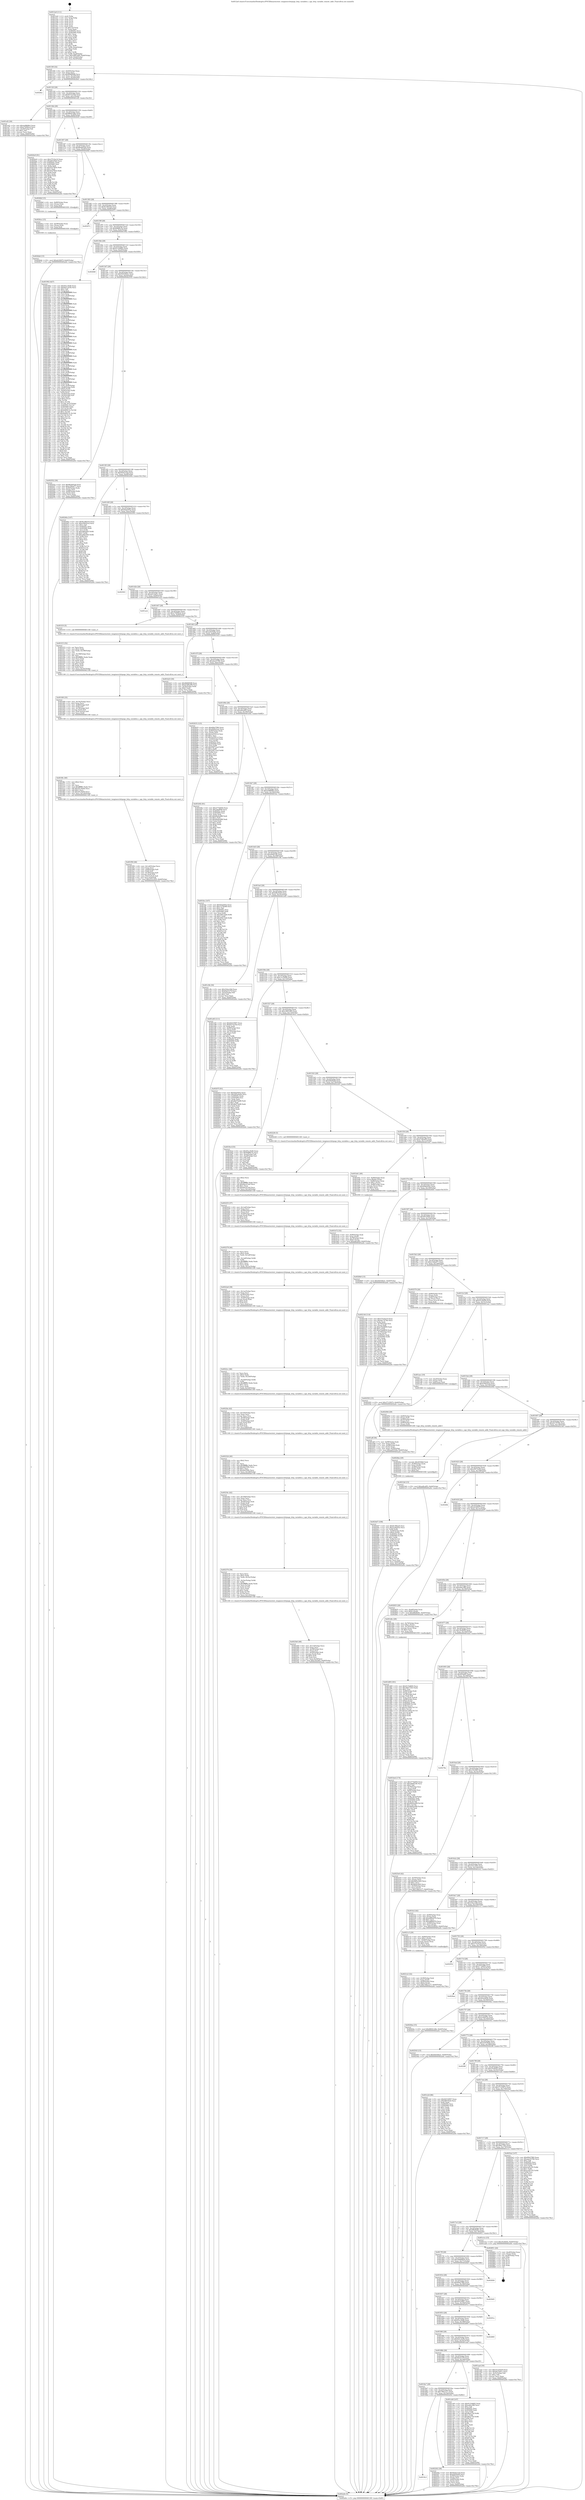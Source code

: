 digraph "0x4012a0" {
  label = "0x4012a0 (/mnt/c/Users/mathe/Desktop/tcc/POCII/binaries/extr_tenginesrchttpngx_http_variables.c_ngx_http_variable_remote_addr_Final-ollvm.out::main(0))"
  labelloc = "t"
  node[shape=record]

  Entry [label="",width=0.3,height=0.3,shape=circle,fillcolor=black,style=filled]
  "0x40130f" [label="{
     0x40130f [32]\l
     | [instrs]\l
     &nbsp;&nbsp;0x40130f \<+6\>: mov -0xb0(%rbp),%eax\l
     &nbsp;&nbsp;0x401315 \<+2\>: mov %eax,%ecx\l
     &nbsp;&nbsp;0x401317 \<+6\>: sub $0x806684f8,%ecx\l
     &nbsp;&nbsp;0x40131d \<+6\>: mov %eax,-0xc4(%rbp)\l
     &nbsp;&nbsp;0x401323 \<+6\>: mov %ecx,-0xc8(%rbp)\l
     &nbsp;&nbsp;0x401329 \<+6\>: je 00000000004026ec \<main+0x144c\>\l
  }"]
  "0x4026ec" [label="{
     0x4026ec\l
  }", style=dashed]
  "0x40132f" [label="{
     0x40132f [28]\l
     | [instrs]\l
     &nbsp;&nbsp;0x40132f \<+5\>: jmp 0000000000401334 \<main+0x94\>\l
     &nbsp;&nbsp;0x401334 \<+6\>: mov -0xc4(%rbp),%eax\l
     &nbsp;&nbsp;0x40133a \<+5\>: sub $0x8373a35d,%eax\l
     &nbsp;&nbsp;0x40133f \<+6\>: mov %eax,-0xcc(%rbp)\l
     &nbsp;&nbsp;0x401345 \<+6\>: je 0000000000401ef2 \<main+0xc52\>\l
  }"]
  Exit [label="",width=0.3,height=0.3,shape=circle,fillcolor=black,style=filled,peripheries=2]
  "0x401ef2" [label="{
     0x401ef2 [30]\l
     | [instrs]\l
     &nbsp;&nbsp;0x401ef2 \<+5\>: mov $0xae9869b3,%eax\l
     &nbsp;&nbsp;0x401ef7 \<+5\>: mov $0xa74084cd,%ecx\l
     &nbsp;&nbsp;0x401efc \<+3\>: mov -0x29(%rbp),%dl\l
     &nbsp;&nbsp;0x401eff \<+3\>: test $0x1,%dl\l
     &nbsp;&nbsp;0x401f02 \<+3\>: cmovne %ecx,%eax\l
     &nbsp;&nbsp;0x401f05 \<+6\>: mov %eax,-0xb0(%rbp)\l
     &nbsp;&nbsp;0x401f0b \<+5\>: jmp 0000000000402a0e \<main+0x176e\>\l
  }"]
  "0x40134b" [label="{
     0x40134b [28]\l
     | [instrs]\l
     &nbsp;&nbsp;0x40134b \<+5\>: jmp 0000000000401350 \<main+0xb0\>\l
     &nbsp;&nbsp;0x401350 \<+6\>: mov -0xc4(%rbp),%eax\l
     &nbsp;&nbsp;0x401356 \<+5\>: sub $0x88041d4b,%eax\l
     &nbsp;&nbsp;0x40135b \<+6\>: mov %eax,-0xd0(%rbp)\l
     &nbsp;&nbsp;0x401361 \<+6\>: je 00000000004020e9 \<main+0xe49\>\l
  }"]
  "0x4026dd" [label="{
     0x4026dd [15]\l
     | [instrs]\l
     &nbsp;&nbsp;0x4026dd \<+10\>: movl $0xeb34f47f,-0xb0(%rbp)\l
     &nbsp;&nbsp;0x4026e7 \<+5\>: jmp 0000000000402a0e \<main+0x176e\>\l
  }"]
  "0x4020e9" [label="{
     0x4020e9 [91]\l
     | [instrs]\l
     &nbsp;&nbsp;0x4020e9 \<+5\>: mov $0x27510e10,%eax\l
     &nbsp;&nbsp;0x4020ee \<+5\>: mov $0xdf31f5b4,%ecx\l
     &nbsp;&nbsp;0x4020f3 \<+7\>: mov 0x40505c,%edx\l
     &nbsp;&nbsp;0x4020fa \<+7\>: mov 0x405060,%esi\l
     &nbsp;&nbsp;0x402101 \<+2\>: mov %edx,%edi\l
     &nbsp;&nbsp;0x402103 \<+6\>: sub $0x43276fcb,%edi\l
     &nbsp;&nbsp;0x402109 \<+3\>: sub $0x1,%edi\l
     &nbsp;&nbsp;0x40210c \<+6\>: add $0x43276fcb,%edi\l
     &nbsp;&nbsp;0x402112 \<+3\>: imul %edi,%edx\l
     &nbsp;&nbsp;0x402115 \<+3\>: and $0x1,%edx\l
     &nbsp;&nbsp;0x402118 \<+3\>: cmp $0x0,%edx\l
     &nbsp;&nbsp;0x40211b \<+4\>: sete %r8b\l
     &nbsp;&nbsp;0x40211f \<+3\>: cmp $0xa,%esi\l
     &nbsp;&nbsp;0x402122 \<+4\>: setl %r9b\l
     &nbsp;&nbsp;0x402126 \<+3\>: mov %r8b,%r10b\l
     &nbsp;&nbsp;0x402129 \<+3\>: and %r9b,%r10b\l
     &nbsp;&nbsp;0x40212c \<+3\>: xor %r9b,%r8b\l
     &nbsp;&nbsp;0x40212f \<+3\>: or %r8b,%r10b\l
     &nbsp;&nbsp;0x402132 \<+4\>: test $0x1,%r10b\l
     &nbsp;&nbsp;0x402136 \<+3\>: cmovne %ecx,%eax\l
     &nbsp;&nbsp;0x402139 \<+6\>: mov %eax,-0xb0(%rbp)\l
     &nbsp;&nbsp;0x40213f \<+5\>: jmp 0000000000402a0e \<main+0x176e\>\l
  }"]
  "0x401367" [label="{
     0x401367 [28]\l
     | [instrs]\l
     &nbsp;&nbsp;0x401367 \<+5\>: jmp 000000000040136c \<main+0xcc\>\l
     &nbsp;&nbsp;0x40136c \<+6\>: mov -0xc4(%rbp),%eax\l
     &nbsp;&nbsp;0x401372 \<+5\>: sub $0x8babb5a9,%eax\l
     &nbsp;&nbsp;0x401377 \<+6\>: mov %eax,-0xd4(%rbp)\l
     &nbsp;&nbsp;0x40137d \<+6\>: je 00000000004026bf \<main+0x141f\>\l
  }"]
  "0x4026ce" [label="{
     0x4026ce [15]\l
     | [instrs]\l
     &nbsp;&nbsp;0x4026ce \<+4\>: mov -0x58(%rbp),%rax\l
     &nbsp;&nbsp;0x4026d2 \<+3\>: mov (%rax),%rax\l
     &nbsp;&nbsp;0x4026d5 \<+3\>: mov %rax,%rdi\l
     &nbsp;&nbsp;0x4026d8 \<+5\>: call 0000000000401030 \<free@plt\>\l
     | [calls]\l
     &nbsp;&nbsp;0x401030 \{1\} (unknown)\l
  }"]
  "0x4026bf" [label="{
     0x4026bf [15]\l
     | [instrs]\l
     &nbsp;&nbsp;0x4026bf \<+4\>: mov -0x80(%rbp),%rax\l
     &nbsp;&nbsp;0x4026c3 \<+3\>: mov (%rax),%rax\l
     &nbsp;&nbsp;0x4026c6 \<+3\>: mov %rax,%rdi\l
     &nbsp;&nbsp;0x4026c9 \<+5\>: call 0000000000401030 \<free@plt\>\l
     | [calls]\l
     &nbsp;&nbsp;0x401030 \{1\} (unknown)\l
  }"]
  "0x401383" [label="{
     0x401383 [28]\l
     | [instrs]\l
     &nbsp;&nbsp;0x401383 \<+5\>: jmp 0000000000401388 \<main+0xe8\>\l
     &nbsp;&nbsp;0x401388 \<+6\>: mov -0xc4(%rbp),%eax\l
     &nbsp;&nbsp;0x40138e \<+5\>: sub $0x8c39b3c6,%eax\l
     &nbsp;&nbsp;0x401393 \<+6\>: mov %eax,-0xd8(%rbp)\l
     &nbsp;&nbsp;0x401399 \<+6\>: je 000000000040297c \<main+0x16dc\>\l
  }"]
  "0x402593" [label="{
     0x402593 [15]\l
     | [instrs]\l
     &nbsp;&nbsp;0x402593 \<+10\>: movl $0x37125672,-0xb0(%rbp)\l
     &nbsp;&nbsp;0x40259d \<+5\>: jmp 0000000000402a0e \<main+0x176e\>\l
  }"]
  "0x40297c" [label="{
     0x40297c\l
  }", style=dashed]
  "0x40139f" [label="{
     0x40139f [28]\l
     | [instrs]\l
     &nbsp;&nbsp;0x40139f \<+5\>: jmp 00000000004013a4 \<main+0x104\>\l
     &nbsp;&nbsp;0x4013a4 \<+6\>: mov -0xc4(%rbp),%eax\l
     &nbsp;&nbsp;0x4013aa \<+5\>: sub $0x8d8f6c5a,%eax\l
     &nbsp;&nbsp;0x4013af \<+6\>: mov %eax,-0xdc(%rbp)\l
     &nbsp;&nbsp;0x4013b5 \<+6\>: je 0000000000401902 \<main+0x662\>\l
  }"]
  "0x4024d7" [label="{
     0x4024d7 [108]\l
     | [instrs]\l
     &nbsp;&nbsp;0x4024d7 \<+5\>: mov $0x8c39b3c6,%esi\l
     &nbsp;&nbsp;0x4024dc \<+5\>: mov $0x2cd4d55e,%ecx\l
     &nbsp;&nbsp;0x4024e1 \<+3\>: xor %r8d,%r8d\l
     &nbsp;&nbsp;0x4024e4 \<+4\>: mov -0x40(%rbp),%rdx\l
     &nbsp;&nbsp;0x4024e8 \<+6\>: movl $0x0,(%rdx)\l
     &nbsp;&nbsp;0x4024ee \<+8\>: mov 0x40505c,%r9d\l
     &nbsp;&nbsp;0x4024f6 \<+8\>: mov 0x405060,%r10d\l
     &nbsp;&nbsp;0x4024fe \<+4\>: sub $0x1,%r8d\l
     &nbsp;&nbsp;0x402502 \<+3\>: mov %r9d,%r11d\l
     &nbsp;&nbsp;0x402505 \<+3\>: add %r8d,%r11d\l
     &nbsp;&nbsp;0x402508 \<+4\>: imul %r11d,%r9d\l
     &nbsp;&nbsp;0x40250c \<+4\>: and $0x1,%r9d\l
     &nbsp;&nbsp;0x402510 \<+4\>: cmp $0x0,%r9d\l
     &nbsp;&nbsp;0x402514 \<+3\>: sete %bl\l
     &nbsp;&nbsp;0x402517 \<+4\>: cmp $0xa,%r10d\l
     &nbsp;&nbsp;0x40251b \<+4\>: setl %r14b\l
     &nbsp;&nbsp;0x40251f \<+3\>: mov %bl,%r15b\l
     &nbsp;&nbsp;0x402522 \<+3\>: and %r14b,%r15b\l
     &nbsp;&nbsp;0x402525 \<+3\>: xor %r14b,%bl\l
     &nbsp;&nbsp;0x402528 \<+3\>: or %bl,%r15b\l
     &nbsp;&nbsp;0x40252b \<+4\>: test $0x1,%r15b\l
     &nbsp;&nbsp;0x40252f \<+3\>: cmovne %ecx,%esi\l
     &nbsp;&nbsp;0x402532 \<+6\>: mov %esi,-0xb0(%rbp)\l
     &nbsp;&nbsp;0x402538 \<+6\>: mov %eax,-0x1c4(%rbp)\l
     &nbsp;&nbsp;0x40253e \<+5\>: jmp 0000000000402a0e \<main+0x176e\>\l
  }"]
  "0x401902" [label="{
     0x401902 [427]\l
     | [instrs]\l
     &nbsp;&nbsp;0x401902 \<+5\>: mov $0x65cc3b46,%eax\l
     &nbsp;&nbsp;0x401907 \<+5\>: mov $0x6d1c2e5b,%ecx\l
     &nbsp;&nbsp;0x40190c \<+2\>: mov $0x1,%dl\l
     &nbsp;&nbsp;0x40190e \<+3\>: mov %rsp,%rsi\l
     &nbsp;&nbsp;0x401911 \<+4\>: add $0xfffffffffffffff0,%rsi\l
     &nbsp;&nbsp;0x401915 \<+3\>: mov %rsi,%rsp\l
     &nbsp;&nbsp;0x401918 \<+7\>: mov %rsi,-0xa8(%rbp)\l
     &nbsp;&nbsp;0x40191f \<+3\>: mov %rsp,%rsi\l
     &nbsp;&nbsp;0x401922 \<+4\>: add $0xfffffffffffffff0,%rsi\l
     &nbsp;&nbsp;0x401926 \<+3\>: mov %rsi,%rsp\l
     &nbsp;&nbsp;0x401929 \<+3\>: mov %rsp,%rdi\l
     &nbsp;&nbsp;0x40192c \<+4\>: add $0xfffffffffffffff0,%rdi\l
     &nbsp;&nbsp;0x401930 \<+3\>: mov %rdi,%rsp\l
     &nbsp;&nbsp;0x401933 \<+7\>: mov %rdi,-0xa0(%rbp)\l
     &nbsp;&nbsp;0x40193a \<+3\>: mov %rsp,%rdi\l
     &nbsp;&nbsp;0x40193d \<+4\>: add $0xfffffffffffffff0,%rdi\l
     &nbsp;&nbsp;0x401941 \<+3\>: mov %rdi,%rsp\l
     &nbsp;&nbsp;0x401944 \<+7\>: mov %rdi,-0x98(%rbp)\l
     &nbsp;&nbsp;0x40194b \<+3\>: mov %rsp,%rdi\l
     &nbsp;&nbsp;0x40194e \<+4\>: add $0xfffffffffffffff0,%rdi\l
     &nbsp;&nbsp;0x401952 \<+3\>: mov %rdi,%rsp\l
     &nbsp;&nbsp;0x401955 \<+7\>: mov %rdi,-0x90(%rbp)\l
     &nbsp;&nbsp;0x40195c \<+3\>: mov %rsp,%rdi\l
     &nbsp;&nbsp;0x40195f \<+4\>: add $0xfffffffffffffff0,%rdi\l
     &nbsp;&nbsp;0x401963 \<+3\>: mov %rdi,%rsp\l
     &nbsp;&nbsp;0x401966 \<+7\>: mov %rdi,-0x88(%rbp)\l
     &nbsp;&nbsp;0x40196d \<+3\>: mov %rsp,%rdi\l
     &nbsp;&nbsp;0x401970 \<+4\>: add $0xfffffffffffffff0,%rdi\l
     &nbsp;&nbsp;0x401974 \<+3\>: mov %rdi,%rsp\l
     &nbsp;&nbsp;0x401977 \<+4\>: mov %rdi,-0x80(%rbp)\l
     &nbsp;&nbsp;0x40197b \<+3\>: mov %rsp,%rdi\l
     &nbsp;&nbsp;0x40197e \<+4\>: add $0xfffffffffffffff0,%rdi\l
     &nbsp;&nbsp;0x401982 \<+3\>: mov %rdi,%rsp\l
     &nbsp;&nbsp;0x401985 \<+4\>: mov %rdi,-0x78(%rbp)\l
     &nbsp;&nbsp;0x401989 \<+3\>: mov %rsp,%rdi\l
     &nbsp;&nbsp;0x40198c \<+4\>: add $0xfffffffffffffff0,%rdi\l
     &nbsp;&nbsp;0x401990 \<+3\>: mov %rdi,%rsp\l
     &nbsp;&nbsp;0x401993 \<+4\>: mov %rdi,-0x70(%rbp)\l
     &nbsp;&nbsp;0x401997 \<+3\>: mov %rsp,%rdi\l
     &nbsp;&nbsp;0x40199a \<+4\>: add $0xfffffffffffffff0,%rdi\l
     &nbsp;&nbsp;0x40199e \<+3\>: mov %rdi,%rsp\l
     &nbsp;&nbsp;0x4019a1 \<+4\>: mov %rdi,-0x68(%rbp)\l
     &nbsp;&nbsp;0x4019a5 \<+3\>: mov %rsp,%rdi\l
     &nbsp;&nbsp;0x4019a8 \<+4\>: add $0xfffffffffffffff0,%rdi\l
     &nbsp;&nbsp;0x4019ac \<+3\>: mov %rdi,%rsp\l
     &nbsp;&nbsp;0x4019af \<+4\>: mov %rdi,-0x60(%rbp)\l
     &nbsp;&nbsp;0x4019b3 \<+3\>: mov %rsp,%rdi\l
     &nbsp;&nbsp;0x4019b6 \<+4\>: add $0xfffffffffffffff0,%rdi\l
     &nbsp;&nbsp;0x4019ba \<+3\>: mov %rdi,%rsp\l
     &nbsp;&nbsp;0x4019bd \<+4\>: mov %rdi,-0x58(%rbp)\l
     &nbsp;&nbsp;0x4019c1 \<+3\>: mov %rsp,%rdi\l
     &nbsp;&nbsp;0x4019c4 \<+4\>: add $0xfffffffffffffff0,%rdi\l
     &nbsp;&nbsp;0x4019c8 \<+3\>: mov %rdi,%rsp\l
     &nbsp;&nbsp;0x4019cb \<+4\>: mov %rdi,-0x50(%rbp)\l
     &nbsp;&nbsp;0x4019cf \<+3\>: mov %rsp,%rdi\l
     &nbsp;&nbsp;0x4019d2 \<+4\>: add $0xfffffffffffffff0,%rdi\l
     &nbsp;&nbsp;0x4019d6 \<+3\>: mov %rdi,%rsp\l
     &nbsp;&nbsp;0x4019d9 \<+4\>: mov %rdi,-0x48(%rbp)\l
     &nbsp;&nbsp;0x4019dd \<+3\>: mov %rsp,%rdi\l
     &nbsp;&nbsp;0x4019e0 \<+4\>: add $0xfffffffffffffff0,%rdi\l
     &nbsp;&nbsp;0x4019e4 \<+3\>: mov %rdi,%rsp\l
     &nbsp;&nbsp;0x4019e7 \<+4\>: mov %rdi,-0x40(%rbp)\l
     &nbsp;&nbsp;0x4019eb \<+7\>: mov -0xa8(%rbp),%rdi\l
     &nbsp;&nbsp;0x4019f2 \<+6\>: movl $0x0,(%rdi)\l
     &nbsp;&nbsp;0x4019f8 \<+7\>: mov -0xb4(%rbp),%r8d\l
     &nbsp;&nbsp;0x4019ff \<+3\>: mov %r8d,(%rsi)\l
     &nbsp;&nbsp;0x401a02 \<+7\>: mov -0xa0(%rbp),%rdi\l
     &nbsp;&nbsp;0x401a09 \<+7\>: mov -0xc0(%rbp),%r9\l
     &nbsp;&nbsp;0x401a10 \<+3\>: mov %r9,(%rdi)\l
     &nbsp;&nbsp;0x401a13 \<+3\>: cmpl $0x2,(%rsi)\l
     &nbsp;&nbsp;0x401a16 \<+4\>: setne %r10b\l
     &nbsp;&nbsp;0x401a1a \<+4\>: and $0x1,%r10b\l
     &nbsp;&nbsp;0x401a1e \<+4\>: mov %r10b,-0x31(%rbp)\l
     &nbsp;&nbsp;0x401a22 \<+8\>: mov 0x40505c,%r11d\l
     &nbsp;&nbsp;0x401a2a \<+7\>: mov 0x405060,%ebx\l
     &nbsp;&nbsp;0x401a31 \<+3\>: mov %r11d,%r14d\l
     &nbsp;&nbsp;0x401a34 \<+7\>: sub $0x6d4f413c,%r14d\l
     &nbsp;&nbsp;0x401a3b \<+4\>: sub $0x1,%r14d\l
     &nbsp;&nbsp;0x401a3f \<+7\>: add $0x6d4f413c,%r14d\l
     &nbsp;&nbsp;0x401a46 \<+4\>: imul %r14d,%r11d\l
     &nbsp;&nbsp;0x401a4a \<+4\>: and $0x1,%r11d\l
     &nbsp;&nbsp;0x401a4e \<+4\>: cmp $0x0,%r11d\l
     &nbsp;&nbsp;0x401a52 \<+4\>: sete %r10b\l
     &nbsp;&nbsp;0x401a56 \<+3\>: cmp $0xa,%ebx\l
     &nbsp;&nbsp;0x401a59 \<+4\>: setl %r15b\l
     &nbsp;&nbsp;0x401a5d \<+3\>: mov %r10b,%r12b\l
     &nbsp;&nbsp;0x401a60 \<+4\>: xor $0xff,%r12b\l
     &nbsp;&nbsp;0x401a64 \<+3\>: mov %r15b,%r13b\l
     &nbsp;&nbsp;0x401a67 \<+4\>: xor $0xff,%r13b\l
     &nbsp;&nbsp;0x401a6b \<+3\>: xor $0x0,%dl\l
     &nbsp;&nbsp;0x401a6e \<+3\>: mov %r12b,%sil\l
     &nbsp;&nbsp;0x401a71 \<+4\>: and $0x0,%sil\l
     &nbsp;&nbsp;0x401a75 \<+3\>: and %dl,%r10b\l
     &nbsp;&nbsp;0x401a78 \<+3\>: mov %r13b,%dil\l
     &nbsp;&nbsp;0x401a7b \<+4\>: and $0x0,%dil\l
     &nbsp;&nbsp;0x401a7f \<+3\>: and %dl,%r15b\l
     &nbsp;&nbsp;0x401a82 \<+3\>: or %r10b,%sil\l
     &nbsp;&nbsp;0x401a85 \<+3\>: or %r15b,%dil\l
     &nbsp;&nbsp;0x401a88 \<+3\>: xor %dil,%sil\l
     &nbsp;&nbsp;0x401a8b \<+3\>: or %r13b,%r12b\l
     &nbsp;&nbsp;0x401a8e \<+4\>: xor $0xff,%r12b\l
     &nbsp;&nbsp;0x401a92 \<+3\>: or $0x0,%dl\l
     &nbsp;&nbsp;0x401a95 \<+3\>: and %dl,%r12b\l
     &nbsp;&nbsp;0x401a98 \<+3\>: or %r12b,%sil\l
     &nbsp;&nbsp;0x401a9b \<+4\>: test $0x1,%sil\l
     &nbsp;&nbsp;0x401a9f \<+3\>: cmovne %ecx,%eax\l
     &nbsp;&nbsp;0x401aa2 \<+6\>: mov %eax,-0xb0(%rbp)\l
     &nbsp;&nbsp;0x401aa8 \<+5\>: jmp 0000000000402a0e \<main+0x176e\>\l
  }"]
  "0x4013bb" [label="{
     0x4013bb [28]\l
     | [instrs]\l
     &nbsp;&nbsp;0x4013bb \<+5\>: jmp 00000000004013c0 \<main+0x120\>\l
     &nbsp;&nbsp;0x4013c0 \<+6\>: mov -0xc4(%rbp),%eax\l
     &nbsp;&nbsp;0x4013c6 \<+5\>: sub $0x9133d665,%eax\l
     &nbsp;&nbsp;0x4013cb \<+6\>: mov %eax,-0xe0(%rbp)\l
     &nbsp;&nbsp;0x4013d1 \<+6\>: je 00000000004028d6 \<main+0x1636\>\l
  }"]
  "0x4024ba" [label="{
     0x4024ba [29]\l
     | [instrs]\l
     &nbsp;&nbsp;0x4024ba \<+10\>: movabs $0x4030b6,%rdi\l
     &nbsp;&nbsp;0x4024c4 \<+4\>: mov -0x48(%rbp),%rdx\l
     &nbsp;&nbsp;0x4024c8 \<+2\>: mov %eax,(%rdx)\l
     &nbsp;&nbsp;0x4024ca \<+4\>: mov -0x48(%rbp),%rdx\l
     &nbsp;&nbsp;0x4024ce \<+2\>: mov (%rdx),%esi\l
     &nbsp;&nbsp;0x4024d0 \<+2\>: mov $0x0,%al\l
     &nbsp;&nbsp;0x4024d2 \<+5\>: call 0000000000401040 \<printf@plt\>\l
     | [calls]\l
     &nbsp;&nbsp;0x401040 \{1\} (unknown)\l
  }"]
  "0x4028d6" [label="{
     0x4028d6\l
  }", style=dashed]
  "0x4013d7" [label="{
     0x4013d7 [28]\l
     | [instrs]\l
     &nbsp;&nbsp;0x4013d7 \<+5\>: jmp 00000000004013dc \<main+0x13c\>\l
     &nbsp;&nbsp;0x4013dc \<+6\>: mov -0xc4(%rbp),%eax\l
     &nbsp;&nbsp;0x4013e2 \<+5\>: sub $0x92034b21,%eax\l
     &nbsp;&nbsp;0x4013e7 \<+6\>: mov %eax,-0xe4(%rbp)\l
     &nbsp;&nbsp;0x4013ed \<+6\>: je 0000000000402552 \<main+0x12b2\>\l
  }"]
  "0x4023b0" [label="{
     0x4023b0 [48]\l
     | [instrs]\l
     &nbsp;&nbsp;0x4023b0 \<+6\>: mov -0x1c0(%rbp),%ecx\l
     &nbsp;&nbsp;0x4023b6 \<+3\>: imul %eax,%ecx\l
     &nbsp;&nbsp;0x4023b9 \<+4\>: mov -0x58(%rbp),%rsi\l
     &nbsp;&nbsp;0x4023bd \<+3\>: mov (%rsi),%rsi\l
     &nbsp;&nbsp;0x4023c0 \<+4\>: mov -0x50(%rbp),%rdi\l
     &nbsp;&nbsp;0x4023c4 \<+3\>: movslq (%rdi),%rdi\l
     &nbsp;&nbsp;0x4023c7 \<+4\>: shl $0x5,%rdi\l
     &nbsp;&nbsp;0x4023cb \<+3\>: add %rdi,%rsi\l
     &nbsp;&nbsp;0x4023ce \<+3\>: mov %ecx,0x18(%rsi)\l
     &nbsp;&nbsp;0x4023d1 \<+10\>: movl $0xc541665,-0xb0(%rbp)\l
     &nbsp;&nbsp;0x4023db \<+5\>: jmp 0000000000402a0e \<main+0x176e\>\l
  }"]
  "0x402552" [label="{
     0x402552 [39]\l
     | [instrs]\l
     &nbsp;&nbsp;0x402552 \<+5\>: mov $0x8babb5a9,%eax\l
     &nbsp;&nbsp;0x402557 \<+5\>: mov $0xe1b6ad77,%ecx\l
     &nbsp;&nbsp;0x40255c \<+4\>: mov -0x40(%rbp),%rdx\l
     &nbsp;&nbsp;0x402560 \<+2\>: mov (%rdx),%esi\l
     &nbsp;&nbsp;0x402562 \<+7\>: mov -0x88(%rbp),%rdx\l
     &nbsp;&nbsp;0x402569 \<+2\>: cmp (%rdx),%esi\l
     &nbsp;&nbsp;0x40256b \<+3\>: cmovl %ecx,%eax\l
     &nbsp;&nbsp;0x40256e \<+6\>: mov %eax,-0xb0(%rbp)\l
     &nbsp;&nbsp;0x402574 \<+5\>: jmp 0000000000402a0e \<main+0x176e\>\l
  }"]
  "0x4013f3" [label="{
     0x4013f3 [28]\l
     | [instrs]\l
     &nbsp;&nbsp;0x4013f3 \<+5\>: jmp 00000000004013f8 \<main+0x158\>\l
     &nbsp;&nbsp;0x4013f8 \<+6\>: mov -0xc4(%rbp),%eax\l
     &nbsp;&nbsp;0x4013fe \<+5\>: sub $0x92421ead,%eax\l
     &nbsp;&nbsp;0x401403 \<+6\>: mov %eax,-0xe8(%rbp)\l
     &nbsp;&nbsp;0x401409 \<+6\>: je 000000000040240a \<main+0x116a\>\l
  }"]
  "0x402376" [label="{
     0x402376 [58]\l
     | [instrs]\l
     &nbsp;&nbsp;0x402376 \<+2\>: xor %ecx,%ecx\l
     &nbsp;&nbsp;0x402378 \<+5\>: mov $0x2,%edx\l
     &nbsp;&nbsp;0x40237d \<+6\>: mov %edx,-0x1bc(%rbp)\l
     &nbsp;&nbsp;0x402383 \<+1\>: cltd\l
     &nbsp;&nbsp;0x402384 \<+7\>: mov -0x1bc(%rbp),%r8d\l
     &nbsp;&nbsp;0x40238b \<+3\>: idiv %r8d\l
     &nbsp;&nbsp;0x40238e \<+6\>: imul $0xfffffffe,%edx,%edx\l
     &nbsp;&nbsp;0x402394 \<+3\>: mov %ecx,%r10d\l
     &nbsp;&nbsp;0x402397 \<+3\>: sub %edx,%r10d\l
     &nbsp;&nbsp;0x40239a \<+2\>: mov %ecx,%edx\l
     &nbsp;&nbsp;0x40239c \<+3\>: sub $0x1,%edx\l
     &nbsp;&nbsp;0x40239f \<+3\>: add %edx,%r10d\l
     &nbsp;&nbsp;0x4023a2 \<+3\>: sub %r10d,%ecx\l
     &nbsp;&nbsp;0x4023a5 \<+6\>: mov %ecx,-0x1c0(%rbp)\l
     &nbsp;&nbsp;0x4023ab \<+5\>: call 0000000000401160 \<next_i\>\l
     | [calls]\l
     &nbsp;&nbsp;0x401160 \{1\} (/mnt/c/Users/mathe/Desktop/tcc/POCII/binaries/extr_tenginesrchttpngx_http_variables.c_ngx_http_variable_remote_addr_Final-ollvm.out::next_i)\l
  }"]
  "0x40240a" [label="{
     0x40240a [147]\l
     | [instrs]\l
     &nbsp;&nbsp;0x40240a \<+5\>: mov $0x8c39b3c6,%eax\l
     &nbsp;&nbsp;0x40240f \<+5\>: mov $0xe59022cd,%ecx\l
     &nbsp;&nbsp;0x402414 \<+2\>: mov $0x1,%dl\l
     &nbsp;&nbsp;0x402416 \<+7\>: mov 0x40505c,%esi\l
     &nbsp;&nbsp;0x40241d \<+7\>: mov 0x405060,%edi\l
     &nbsp;&nbsp;0x402424 \<+3\>: mov %esi,%r8d\l
     &nbsp;&nbsp;0x402427 \<+7\>: sub $0xad6eefd3,%r8d\l
     &nbsp;&nbsp;0x40242e \<+4\>: sub $0x1,%r8d\l
     &nbsp;&nbsp;0x402432 \<+7\>: add $0xad6eefd3,%r8d\l
     &nbsp;&nbsp;0x402439 \<+4\>: imul %r8d,%esi\l
     &nbsp;&nbsp;0x40243d \<+3\>: and $0x1,%esi\l
     &nbsp;&nbsp;0x402440 \<+3\>: cmp $0x0,%esi\l
     &nbsp;&nbsp;0x402443 \<+4\>: sete %r9b\l
     &nbsp;&nbsp;0x402447 \<+3\>: cmp $0xa,%edi\l
     &nbsp;&nbsp;0x40244a \<+4\>: setl %r10b\l
     &nbsp;&nbsp;0x40244e \<+3\>: mov %r9b,%r11b\l
     &nbsp;&nbsp;0x402451 \<+4\>: xor $0xff,%r11b\l
     &nbsp;&nbsp;0x402455 \<+3\>: mov %r10b,%bl\l
     &nbsp;&nbsp;0x402458 \<+3\>: xor $0xff,%bl\l
     &nbsp;&nbsp;0x40245b \<+3\>: xor $0x0,%dl\l
     &nbsp;&nbsp;0x40245e \<+3\>: mov %r11b,%r14b\l
     &nbsp;&nbsp;0x402461 \<+4\>: and $0x0,%r14b\l
     &nbsp;&nbsp;0x402465 \<+3\>: and %dl,%r9b\l
     &nbsp;&nbsp;0x402468 \<+3\>: mov %bl,%r15b\l
     &nbsp;&nbsp;0x40246b \<+4\>: and $0x0,%r15b\l
     &nbsp;&nbsp;0x40246f \<+3\>: and %dl,%r10b\l
     &nbsp;&nbsp;0x402472 \<+3\>: or %r9b,%r14b\l
     &nbsp;&nbsp;0x402475 \<+3\>: or %r10b,%r15b\l
     &nbsp;&nbsp;0x402478 \<+3\>: xor %r15b,%r14b\l
     &nbsp;&nbsp;0x40247b \<+3\>: or %bl,%r11b\l
     &nbsp;&nbsp;0x40247e \<+4\>: xor $0xff,%r11b\l
     &nbsp;&nbsp;0x402482 \<+3\>: or $0x0,%dl\l
     &nbsp;&nbsp;0x402485 \<+3\>: and %dl,%r11b\l
     &nbsp;&nbsp;0x402488 \<+3\>: or %r11b,%r14b\l
     &nbsp;&nbsp;0x40248b \<+4\>: test $0x1,%r14b\l
     &nbsp;&nbsp;0x40248f \<+3\>: cmovne %ecx,%eax\l
     &nbsp;&nbsp;0x402492 \<+6\>: mov %eax,-0xb0(%rbp)\l
     &nbsp;&nbsp;0x402498 \<+5\>: jmp 0000000000402a0e \<main+0x176e\>\l
  }"]
  "0x40140f" [label="{
     0x40140f [28]\l
     | [instrs]\l
     &nbsp;&nbsp;0x40140f \<+5\>: jmp 0000000000401414 \<main+0x174\>\l
     &nbsp;&nbsp;0x401414 \<+6\>: mov -0xc4(%rbp),%eax\l
     &nbsp;&nbsp;0x40141a \<+5\>: sub $0x9afa5052,%eax\l
     &nbsp;&nbsp;0x40141f \<+6\>: mov %eax,-0xec(%rbp)\l
     &nbsp;&nbsp;0x401425 \<+6\>: je 0000000000402943 \<main+0x16a3\>\l
  }"]
  "0x40234c" [label="{
     0x40234c [42]\l
     | [instrs]\l
     &nbsp;&nbsp;0x40234c \<+6\>: mov -0x1b8(%rbp),%ecx\l
     &nbsp;&nbsp;0x402352 \<+3\>: imul %eax,%ecx\l
     &nbsp;&nbsp;0x402355 \<+3\>: movslq %ecx,%rsi\l
     &nbsp;&nbsp;0x402358 \<+4\>: mov -0x58(%rbp),%rdi\l
     &nbsp;&nbsp;0x40235c \<+3\>: mov (%rdi),%rdi\l
     &nbsp;&nbsp;0x40235f \<+4\>: mov -0x50(%rbp),%r9\l
     &nbsp;&nbsp;0x402363 \<+3\>: movslq (%r9),%r9\l
     &nbsp;&nbsp;0x402366 \<+4\>: shl $0x5,%r9\l
     &nbsp;&nbsp;0x40236a \<+3\>: add %r9,%rdi\l
     &nbsp;&nbsp;0x40236d \<+4\>: mov %rsi,0x10(%rdi)\l
     &nbsp;&nbsp;0x402371 \<+5\>: call 0000000000401160 \<next_i\>\l
     | [calls]\l
     &nbsp;&nbsp;0x401160 \{1\} (/mnt/c/Users/mathe/Desktop/tcc/POCII/binaries/extr_tenginesrchttpngx_http_variables.c_ngx_http_variable_remote_addr_Final-ollvm.out::next_i)\l
  }"]
  "0x402943" [label="{
     0x402943\l
  }", style=dashed]
  "0x40142b" [label="{
     0x40142b [28]\l
     | [instrs]\l
     &nbsp;&nbsp;0x40142b \<+5\>: jmp 0000000000401430 \<main+0x190\>\l
     &nbsp;&nbsp;0x401430 \<+6\>: mov -0xc4(%rbp),%eax\l
     &nbsp;&nbsp;0x401436 \<+5\>: sub $0xa615a61c,%eax\l
     &nbsp;&nbsp;0x40143b \<+6\>: mov %eax,-0xf0(%rbp)\l
     &nbsp;&nbsp;0x401441 \<+6\>: je 0000000000401acb \<main+0x82b\>\l
  }"]
  "0x402324" [label="{
     0x402324 [40]\l
     | [instrs]\l
     &nbsp;&nbsp;0x402324 \<+5\>: mov $0x2,%ecx\l
     &nbsp;&nbsp;0x402329 \<+1\>: cltd\l
     &nbsp;&nbsp;0x40232a \<+2\>: idiv %ecx\l
     &nbsp;&nbsp;0x40232c \<+6\>: imul $0xfffffffe,%edx,%ecx\l
     &nbsp;&nbsp;0x402332 \<+6\>: add $0xddcf34fe,%ecx\l
     &nbsp;&nbsp;0x402338 \<+3\>: add $0x1,%ecx\l
     &nbsp;&nbsp;0x40233b \<+6\>: sub $0xddcf34fe,%ecx\l
     &nbsp;&nbsp;0x402341 \<+6\>: mov %ecx,-0x1b8(%rbp)\l
     &nbsp;&nbsp;0x402347 \<+5\>: call 0000000000401160 \<next_i\>\l
     | [calls]\l
     &nbsp;&nbsp;0x401160 \{1\} (/mnt/c/Users/mathe/Desktop/tcc/POCII/binaries/extr_tenginesrchttpngx_http_variables.c_ngx_http_variable_remote_addr_Final-ollvm.out::next_i)\l
  }"]
  "0x401acb" [label="{
     0x401acb\l
  }", style=dashed]
  "0x401447" [label="{
     0x401447 [28]\l
     | [instrs]\l
     &nbsp;&nbsp;0x401447 \<+5\>: jmp 000000000040144c \<main+0x1ac\>\l
     &nbsp;&nbsp;0x40144c \<+6\>: mov -0xc4(%rbp),%eax\l
     &nbsp;&nbsp;0x401452 \<+5\>: sub $0xa74084cd,%eax\l
     &nbsp;&nbsp;0x401457 \<+6\>: mov %eax,-0xf4(%rbp)\l
     &nbsp;&nbsp;0x40145d \<+6\>: je 0000000000401f10 \<main+0xc70\>\l
  }"]
  "0x4022fa" [label="{
     0x4022fa [42]\l
     | [instrs]\l
     &nbsp;&nbsp;0x4022fa \<+6\>: mov -0x1b4(%rbp),%ecx\l
     &nbsp;&nbsp;0x402300 \<+3\>: imul %eax,%ecx\l
     &nbsp;&nbsp;0x402303 \<+3\>: movslq %ecx,%rsi\l
     &nbsp;&nbsp;0x402306 \<+4\>: mov -0x58(%rbp),%rdi\l
     &nbsp;&nbsp;0x40230a \<+3\>: mov (%rdi),%rdi\l
     &nbsp;&nbsp;0x40230d \<+4\>: mov -0x50(%rbp),%r9\l
     &nbsp;&nbsp;0x402311 \<+3\>: movslq (%r9),%r9\l
     &nbsp;&nbsp;0x402314 \<+4\>: shl $0x5,%r9\l
     &nbsp;&nbsp;0x402318 \<+3\>: add %r9,%rdi\l
     &nbsp;&nbsp;0x40231b \<+4\>: mov %rsi,0x8(%rdi)\l
     &nbsp;&nbsp;0x40231f \<+5\>: call 0000000000401160 \<next_i\>\l
     | [calls]\l
     &nbsp;&nbsp;0x401160 \{1\} (/mnt/c/Users/mathe/Desktop/tcc/POCII/binaries/extr_tenginesrchttpngx_http_variables.c_ngx_http_variable_remote_addr_Final-ollvm.out::next_i)\l
  }"]
  "0x401f10" [label="{
     0x401f10 [5]\l
     | [instrs]\l
     &nbsp;&nbsp;0x401f10 \<+5\>: call 0000000000401160 \<next_i\>\l
     | [calls]\l
     &nbsp;&nbsp;0x401160 \{1\} (/mnt/c/Users/mathe/Desktop/tcc/POCII/binaries/extr_tenginesrchttpngx_http_variables.c_ngx_http_variable_remote_addr_Final-ollvm.out::next_i)\l
  }"]
  "0x401463" [label="{
     0x401463 [28]\l
     | [instrs]\l
     &nbsp;&nbsp;0x401463 \<+5\>: jmp 0000000000401468 \<main+0x1c8\>\l
     &nbsp;&nbsp;0x401468 \<+6\>: mov -0xc4(%rbp),%eax\l
     &nbsp;&nbsp;0x40146e \<+5\>: sub $0xaa63530a,%eax\l
     &nbsp;&nbsp;0x401473 \<+6\>: mov %eax,-0xf8(%rbp)\l
     &nbsp;&nbsp;0x401479 \<+6\>: je 0000000000401b23 \<main+0x883\>\l
  }"]
  "0x4022cc" [label="{
     0x4022cc [46]\l
     | [instrs]\l
     &nbsp;&nbsp;0x4022cc \<+2\>: xor %ecx,%ecx\l
     &nbsp;&nbsp;0x4022ce \<+5\>: mov $0x2,%edx\l
     &nbsp;&nbsp;0x4022d3 \<+6\>: mov %edx,-0x1b0(%rbp)\l
     &nbsp;&nbsp;0x4022d9 \<+1\>: cltd\l
     &nbsp;&nbsp;0x4022da \<+7\>: mov -0x1b0(%rbp),%r8d\l
     &nbsp;&nbsp;0x4022e1 \<+3\>: idiv %r8d\l
     &nbsp;&nbsp;0x4022e4 \<+6\>: imul $0xfffffffe,%edx,%edx\l
     &nbsp;&nbsp;0x4022ea \<+3\>: sub $0x1,%ecx\l
     &nbsp;&nbsp;0x4022ed \<+2\>: sub %ecx,%edx\l
     &nbsp;&nbsp;0x4022ef \<+6\>: mov %edx,-0x1b4(%rbp)\l
     &nbsp;&nbsp;0x4022f5 \<+5\>: call 0000000000401160 \<next_i\>\l
     | [calls]\l
     &nbsp;&nbsp;0x401160 \{1\} (/mnt/c/Users/mathe/Desktop/tcc/POCII/binaries/extr_tenginesrchttpngx_http_variables.c_ngx_http_variable_remote_addr_Final-ollvm.out::next_i)\l
  }"]
  "0x401b23" [label="{
     0x401b23 [30]\l
     | [instrs]\l
     &nbsp;&nbsp;0x401b23 \<+5\>: mov $0x806684f8,%eax\l
     &nbsp;&nbsp;0x401b28 \<+5\>: mov $0xd7d8ea89,%ecx\l
     &nbsp;&nbsp;0x401b2d \<+3\>: mov -0x30(%rbp),%edx\l
     &nbsp;&nbsp;0x401b30 \<+3\>: cmp $0x0,%edx\l
     &nbsp;&nbsp;0x401b33 \<+3\>: cmove %ecx,%eax\l
     &nbsp;&nbsp;0x401b36 \<+6\>: mov %eax,-0xb0(%rbp)\l
     &nbsp;&nbsp;0x401b3c \<+5\>: jmp 0000000000402a0e \<main+0x176e\>\l
  }"]
  "0x40147f" [label="{
     0x40147f [28]\l
     | [instrs]\l
     &nbsp;&nbsp;0x40147f \<+5\>: jmp 0000000000401484 \<main+0x1e4\>\l
     &nbsp;&nbsp;0x401484 \<+6\>: mov -0xc4(%rbp),%eax\l
     &nbsp;&nbsp;0x40148a \<+5\>: sub $0xaba33784,%eax\l
     &nbsp;&nbsp;0x40148f \<+6\>: mov %eax,-0xfc(%rbp)\l
     &nbsp;&nbsp;0x401495 \<+6\>: je 0000000000402635 \<main+0x1395\>\l
  }"]
  "0x4022a6" [label="{
     0x4022a6 [38]\l
     | [instrs]\l
     &nbsp;&nbsp;0x4022a6 \<+6\>: mov -0x1ac(%rbp),%ecx\l
     &nbsp;&nbsp;0x4022ac \<+3\>: imul %eax,%ecx\l
     &nbsp;&nbsp;0x4022af \<+4\>: mov -0x58(%rbp),%rsi\l
     &nbsp;&nbsp;0x4022b3 \<+3\>: mov (%rsi),%rsi\l
     &nbsp;&nbsp;0x4022b6 \<+4\>: mov -0x50(%rbp),%rdi\l
     &nbsp;&nbsp;0x4022ba \<+3\>: movslq (%rdi),%rdi\l
     &nbsp;&nbsp;0x4022bd \<+4\>: shl $0x5,%rdi\l
     &nbsp;&nbsp;0x4022c1 \<+3\>: add %rdi,%rsi\l
     &nbsp;&nbsp;0x4022c4 \<+3\>: mov %ecx,0x4(%rsi)\l
     &nbsp;&nbsp;0x4022c7 \<+5\>: call 0000000000401160 \<next_i\>\l
     | [calls]\l
     &nbsp;&nbsp;0x401160 \{1\} (/mnt/c/Users/mathe/Desktop/tcc/POCII/binaries/extr_tenginesrchttpngx_http_variables.c_ngx_http_variable_remote_addr_Final-ollvm.out::next_i)\l
  }"]
  "0x402635" [label="{
     0x402635 [123]\l
     | [instrs]\l
     &nbsp;&nbsp;0x402635 \<+5\>: mov $0x60b27f60,%eax\l
     &nbsp;&nbsp;0x40263a \<+5\>: mov $0xd94b43a2,%ecx\l
     &nbsp;&nbsp;0x40263f \<+4\>: mov -0x40(%rbp),%rdx\l
     &nbsp;&nbsp;0x402643 \<+2\>: mov (%rdx),%esi\l
     &nbsp;&nbsp;0x402645 \<+6\>: add $0x3e3541c2,%esi\l
     &nbsp;&nbsp;0x40264b \<+3\>: add $0x1,%esi\l
     &nbsp;&nbsp;0x40264e \<+6\>: sub $0x3e3541c2,%esi\l
     &nbsp;&nbsp;0x402654 \<+4\>: mov -0x40(%rbp),%rdx\l
     &nbsp;&nbsp;0x402658 \<+2\>: mov %esi,(%rdx)\l
     &nbsp;&nbsp;0x40265a \<+7\>: mov 0x40505c,%esi\l
     &nbsp;&nbsp;0x402661 \<+7\>: mov 0x405060,%edi\l
     &nbsp;&nbsp;0x402668 \<+3\>: mov %esi,%r8d\l
     &nbsp;&nbsp;0x40266b \<+7\>: add $0x55871ea3,%r8d\l
     &nbsp;&nbsp;0x402672 \<+4\>: sub $0x1,%r8d\l
     &nbsp;&nbsp;0x402676 \<+7\>: sub $0x55871ea3,%r8d\l
     &nbsp;&nbsp;0x40267d \<+4\>: imul %r8d,%esi\l
     &nbsp;&nbsp;0x402681 \<+3\>: and $0x1,%esi\l
     &nbsp;&nbsp;0x402684 \<+3\>: cmp $0x0,%esi\l
     &nbsp;&nbsp;0x402687 \<+4\>: sete %r9b\l
     &nbsp;&nbsp;0x40268b \<+3\>: cmp $0xa,%edi\l
     &nbsp;&nbsp;0x40268e \<+4\>: setl %r10b\l
     &nbsp;&nbsp;0x402692 \<+3\>: mov %r9b,%r11b\l
     &nbsp;&nbsp;0x402695 \<+3\>: and %r10b,%r11b\l
     &nbsp;&nbsp;0x402698 \<+3\>: xor %r10b,%r9b\l
     &nbsp;&nbsp;0x40269b \<+3\>: or %r9b,%r11b\l
     &nbsp;&nbsp;0x40269e \<+4\>: test $0x1,%r11b\l
     &nbsp;&nbsp;0x4026a2 \<+3\>: cmovne %ecx,%eax\l
     &nbsp;&nbsp;0x4026a5 \<+6\>: mov %eax,-0xb0(%rbp)\l
     &nbsp;&nbsp;0x4026ab \<+5\>: jmp 0000000000402a0e \<main+0x176e\>\l
  }"]
  "0x40149b" [label="{
     0x40149b [28]\l
     | [instrs]\l
     &nbsp;&nbsp;0x40149b \<+5\>: jmp 00000000004014a0 \<main+0x200\>\l
     &nbsp;&nbsp;0x4014a0 \<+6\>: mov -0xc4(%rbp),%eax\l
     &nbsp;&nbsp;0x4014a6 \<+5\>: sub $0xadfcaf93,%eax\l
     &nbsp;&nbsp;0x4014ab \<+6\>: mov %eax,-0x100(%rbp)\l
     &nbsp;&nbsp;0x4014b1 \<+6\>: je 0000000000401b92 \<main+0x8f2\>\l
  }"]
  "0x402278" [label="{
     0x402278 [46]\l
     | [instrs]\l
     &nbsp;&nbsp;0x402278 \<+2\>: xor %ecx,%ecx\l
     &nbsp;&nbsp;0x40227a \<+5\>: mov $0x2,%edx\l
     &nbsp;&nbsp;0x40227f \<+6\>: mov %edx,-0x1a8(%rbp)\l
     &nbsp;&nbsp;0x402285 \<+1\>: cltd\l
     &nbsp;&nbsp;0x402286 \<+7\>: mov -0x1a8(%rbp),%r8d\l
     &nbsp;&nbsp;0x40228d \<+3\>: idiv %r8d\l
     &nbsp;&nbsp;0x402290 \<+6\>: imul $0xfffffffe,%edx,%edx\l
     &nbsp;&nbsp;0x402296 \<+3\>: sub $0x1,%ecx\l
     &nbsp;&nbsp;0x402299 \<+2\>: sub %ecx,%edx\l
     &nbsp;&nbsp;0x40229b \<+6\>: mov %edx,-0x1ac(%rbp)\l
     &nbsp;&nbsp;0x4022a1 \<+5\>: call 0000000000401160 \<next_i\>\l
     | [calls]\l
     &nbsp;&nbsp;0x401160 \{1\} (/mnt/c/Users/mathe/Desktop/tcc/POCII/binaries/extr_tenginesrchttpngx_http_variables.c_ngx_http_variable_remote_addr_Final-ollvm.out::next_i)\l
  }"]
  "0x401b92" [label="{
     0x401b92 [91]\l
     | [instrs]\l
     &nbsp;&nbsp;0x401b92 \<+5\>: mov $0x2774df30,%eax\l
     &nbsp;&nbsp;0x401b97 \<+5\>: mov $0x18c8009,%ecx\l
     &nbsp;&nbsp;0x401b9c \<+7\>: mov 0x40505c,%edx\l
     &nbsp;&nbsp;0x401ba3 \<+7\>: mov 0x405060,%esi\l
     &nbsp;&nbsp;0x401baa \<+2\>: mov %edx,%edi\l
     &nbsp;&nbsp;0x401bac \<+6\>: add $0xb9a4ed88,%edi\l
     &nbsp;&nbsp;0x401bb2 \<+3\>: sub $0x1,%edi\l
     &nbsp;&nbsp;0x401bb5 \<+6\>: sub $0xb9a4ed88,%edi\l
     &nbsp;&nbsp;0x401bbb \<+3\>: imul %edi,%edx\l
     &nbsp;&nbsp;0x401bbe \<+3\>: and $0x1,%edx\l
     &nbsp;&nbsp;0x401bc1 \<+3\>: cmp $0x0,%edx\l
     &nbsp;&nbsp;0x401bc4 \<+4\>: sete %r8b\l
     &nbsp;&nbsp;0x401bc8 \<+3\>: cmp $0xa,%esi\l
     &nbsp;&nbsp;0x401bcb \<+4\>: setl %r9b\l
     &nbsp;&nbsp;0x401bcf \<+3\>: mov %r8b,%r10b\l
     &nbsp;&nbsp;0x401bd2 \<+3\>: and %r9b,%r10b\l
     &nbsp;&nbsp;0x401bd5 \<+3\>: xor %r9b,%r8b\l
     &nbsp;&nbsp;0x401bd8 \<+3\>: or %r8b,%r10b\l
     &nbsp;&nbsp;0x401bdb \<+4\>: test $0x1,%r10b\l
     &nbsp;&nbsp;0x401bdf \<+3\>: cmovne %ecx,%eax\l
     &nbsp;&nbsp;0x401be2 \<+6\>: mov %eax,-0xb0(%rbp)\l
     &nbsp;&nbsp;0x401be8 \<+5\>: jmp 0000000000402a0e \<main+0x176e\>\l
  }"]
  "0x4014b7" [label="{
     0x4014b7 [28]\l
     | [instrs]\l
     &nbsp;&nbsp;0x4014b7 \<+5\>: jmp 00000000004014bc \<main+0x21c\>\l
     &nbsp;&nbsp;0x4014bc \<+6\>: mov -0xc4(%rbp),%eax\l
     &nbsp;&nbsp;0x4014c2 \<+5\>: sub $0xae9869b3,%eax\l
     &nbsp;&nbsp;0x4014c7 \<+6\>: mov %eax,-0x104(%rbp)\l
     &nbsp;&nbsp;0x4014cd \<+6\>: je 0000000000401fec \<main+0xd4c\>\l
  }"]
  "0x402253" [label="{
     0x402253 [37]\l
     | [instrs]\l
     &nbsp;&nbsp;0x402253 \<+6\>: mov -0x1a4(%rbp),%ecx\l
     &nbsp;&nbsp;0x402259 \<+3\>: imul %eax,%ecx\l
     &nbsp;&nbsp;0x40225c \<+4\>: mov -0x58(%rbp),%rsi\l
     &nbsp;&nbsp;0x402260 \<+3\>: mov (%rsi),%rsi\l
     &nbsp;&nbsp;0x402263 \<+4\>: mov -0x50(%rbp),%rdi\l
     &nbsp;&nbsp;0x402267 \<+3\>: movslq (%rdi),%rdi\l
     &nbsp;&nbsp;0x40226a \<+4\>: shl $0x5,%rdi\l
     &nbsp;&nbsp;0x40226e \<+3\>: add %rdi,%rsi\l
     &nbsp;&nbsp;0x402271 \<+2\>: mov %ecx,(%rsi)\l
     &nbsp;&nbsp;0x402273 \<+5\>: call 0000000000401160 \<next_i\>\l
     | [calls]\l
     &nbsp;&nbsp;0x401160 \{1\} (/mnt/c/Users/mathe/Desktop/tcc/POCII/binaries/extr_tenginesrchttpngx_http_variables.c_ngx_http_variable_remote_addr_Final-ollvm.out::next_i)\l
  }"]
  "0x401fec" [label="{
     0x401fec [147]\l
     | [instrs]\l
     &nbsp;&nbsp;0x401fec \<+5\>: mov $0x9afa5052,%eax\l
     &nbsp;&nbsp;0x401ff1 \<+5\>: mov $0xc1a78289,%ecx\l
     &nbsp;&nbsp;0x401ff6 \<+2\>: mov $0x1,%dl\l
     &nbsp;&nbsp;0x401ff8 \<+7\>: mov 0x40505c,%esi\l
     &nbsp;&nbsp;0x401fff \<+7\>: mov 0x405060,%edi\l
     &nbsp;&nbsp;0x402006 \<+3\>: mov %esi,%r8d\l
     &nbsp;&nbsp;0x402009 \<+7\>: sub $0x29413afd,%r8d\l
     &nbsp;&nbsp;0x402010 \<+4\>: sub $0x1,%r8d\l
     &nbsp;&nbsp;0x402014 \<+7\>: add $0x29413afd,%r8d\l
     &nbsp;&nbsp;0x40201b \<+4\>: imul %r8d,%esi\l
     &nbsp;&nbsp;0x40201f \<+3\>: and $0x1,%esi\l
     &nbsp;&nbsp;0x402022 \<+3\>: cmp $0x0,%esi\l
     &nbsp;&nbsp;0x402025 \<+4\>: sete %r9b\l
     &nbsp;&nbsp;0x402029 \<+3\>: cmp $0xa,%edi\l
     &nbsp;&nbsp;0x40202c \<+4\>: setl %r10b\l
     &nbsp;&nbsp;0x402030 \<+3\>: mov %r9b,%r11b\l
     &nbsp;&nbsp;0x402033 \<+4\>: xor $0xff,%r11b\l
     &nbsp;&nbsp;0x402037 \<+3\>: mov %r10b,%bl\l
     &nbsp;&nbsp;0x40203a \<+3\>: xor $0xff,%bl\l
     &nbsp;&nbsp;0x40203d \<+3\>: xor $0x1,%dl\l
     &nbsp;&nbsp;0x402040 \<+3\>: mov %r11b,%r14b\l
     &nbsp;&nbsp;0x402043 \<+4\>: and $0xff,%r14b\l
     &nbsp;&nbsp;0x402047 \<+3\>: and %dl,%r9b\l
     &nbsp;&nbsp;0x40204a \<+3\>: mov %bl,%r15b\l
     &nbsp;&nbsp;0x40204d \<+4\>: and $0xff,%r15b\l
     &nbsp;&nbsp;0x402051 \<+3\>: and %dl,%r10b\l
     &nbsp;&nbsp;0x402054 \<+3\>: or %r9b,%r14b\l
     &nbsp;&nbsp;0x402057 \<+3\>: or %r10b,%r15b\l
     &nbsp;&nbsp;0x40205a \<+3\>: xor %r15b,%r14b\l
     &nbsp;&nbsp;0x40205d \<+3\>: or %bl,%r11b\l
     &nbsp;&nbsp;0x402060 \<+4\>: xor $0xff,%r11b\l
     &nbsp;&nbsp;0x402064 \<+3\>: or $0x1,%dl\l
     &nbsp;&nbsp;0x402067 \<+3\>: and %dl,%r11b\l
     &nbsp;&nbsp;0x40206a \<+3\>: or %r11b,%r14b\l
     &nbsp;&nbsp;0x40206d \<+4\>: test $0x1,%r14b\l
     &nbsp;&nbsp;0x402071 \<+3\>: cmovne %ecx,%eax\l
     &nbsp;&nbsp;0x402074 \<+6\>: mov %eax,-0xb0(%rbp)\l
     &nbsp;&nbsp;0x40207a \<+5\>: jmp 0000000000402a0e \<main+0x176e\>\l
  }"]
  "0x4014d3" [label="{
     0x4014d3 [28]\l
     | [instrs]\l
     &nbsp;&nbsp;0x4014d3 \<+5\>: jmp 00000000004014d8 \<main+0x238\>\l
     &nbsp;&nbsp;0x4014d8 \<+6\>: mov -0xc4(%rbp),%eax\l
     &nbsp;&nbsp;0x4014de \<+5\>: sub $0xafdd0146,%eax\l
     &nbsp;&nbsp;0x4014e3 \<+6\>: mov %eax,-0x108(%rbp)\l
     &nbsp;&nbsp;0x4014e9 \<+6\>: je 0000000000401c9b \<main+0x9fb\>\l
  }"]
  "0x40222b" [label="{
     0x40222b [40]\l
     | [instrs]\l
     &nbsp;&nbsp;0x40222b \<+5\>: mov $0x2,%ecx\l
     &nbsp;&nbsp;0x402230 \<+1\>: cltd\l
     &nbsp;&nbsp;0x402231 \<+2\>: idiv %ecx\l
     &nbsp;&nbsp;0x402233 \<+6\>: imul $0xfffffffe,%edx,%ecx\l
     &nbsp;&nbsp;0x402239 \<+6\>: sub $0x6dcd12a0,%ecx\l
     &nbsp;&nbsp;0x40223f \<+3\>: add $0x1,%ecx\l
     &nbsp;&nbsp;0x402242 \<+6\>: add $0x6dcd12a0,%ecx\l
     &nbsp;&nbsp;0x402248 \<+6\>: mov %ecx,-0x1a4(%rbp)\l
     &nbsp;&nbsp;0x40224e \<+5\>: call 0000000000401160 \<next_i\>\l
     | [calls]\l
     &nbsp;&nbsp;0x401160 \{1\} (/mnt/c/Users/mathe/Desktop/tcc/POCII/binaries/extr_tenginesrchttpngx_http_variables.c_ngx_http_variable_remote_addr_Final-ollvm.out::next_i)\l
  }"]
  "0x401c9b" [label="{
     0x401c9b [30]\l
     | [instrs]\l
     &nbsp;&nbsp;0x401c9b \<+5\>: mov $0x23dce18d,%eax\l
     &nbsp;&nbsp;0x401ca0 \<+5\>: mov $0x6dcf1279,%ecx\l
     &nbsp;&nbsp;0x401ca5 \<+3\>: mov -0x2a(%rbp),%dl\l
     &nbsp;&nbsp;0x401ca8 \<+3\>: test $0x1,%dl\l
     &nbsp;&nbsp;0x401cab \<+3\>: cmovne %ecx,%eax\l
     &nbsp;&nbsp;0x401cae \<+6\>: mov %eax,-0xb0(%rbp)\l
     &nbsp;&nbsp;0x401cb4 \<+5\>: jmp 0000000000402a0e \<main+0x176e\>\l
  }"]
  "0x4014ef" [label="{
     0x4014ef [28]\l
     | [instrs]\l
     &nbsp;&nbsp;0x4014ef \<+5\>: jmp 00000000004014f4 \<main+0x254\>\l
     &nbsp;&nbsp;0x4014f4 \<+6\>: mov -0xc4(%rbp),%eax\l
     &nbsp;&nbsp;0x4014fa \<+5\>: sub $0xbf8c93e6,%eax\l
     &nbsp;&nbsp;0x4014ff \<+6\>: mov %eax,-0x10c(%rbp)\l
     &nbsp;&nbsp;0x401505 \<+6\>: je 0000000000401e83 \<main+0xbe3\>\l
  }"]
  "0x4018c3" [label="{
     0x4018c3\l
  }", style=dashed]
  "0x401e83" [label="{
     0x401e83 [111]\l
     | [instrs]\l
     &nbsp;&nbsp;0x401e83 \<+5\>: mov $0x64316907,%eax\l
     &nbsp;&nbsp;0x401e88 \<+5\>: mov $0x8373a35d,%ecx\l
     &nbsp;&nbsp;0x401e8d \<+2\>: xor %edx,%edx\l
     &nbsp;&nbsp;0x401e8f \<+4\>: mov -0x68(%rbp),%rsi\l
     &nbsp;&nbsp;0x401e93 \<+2\>: mov (%rsi),%edi\l
     &nbsp;&nbsp;0x401e95 \<+4\>: mov -0x70(%rbp),%rsi\l
     &nbsp;&nbsp;0x401e99 \<+2\>: cmp (%rsi),%edi\l
     &nbsp;&nbsp;0x401e9b \<+4\>: setl %r8b\l
     &nbsp;&nbsp;0x401e9f \<+4\>: and $0x1,%r8b\l
     &nbsp;&nbsp;0x401ea3 \<+4\>: mov %r8b,-0x29(%rbp)\l
     &nbsp;&nbsp;0x401ea7 \<+7\>: mov 0x40505c,%edi\l
     &nbsp;&nbsp;0x401eae \<+8\>: mov 0x405060,%r9d\l
     &nbsp;&nbsp;0x401eb6 \<+3\>: sub $0x1,%edx\l
     &nbsp;&nbsp;0x401eb9 \<+3\>: mov %edi,%r10d\l
     &nbsp;&nbsp;0x401ebc \<+3\>: add %edx,%r10d\l
     &nbsp;&nbsp;0x401ebf \<+4\>: imul %r10d,%edi\l
     &nbsp;&nbsp;0x401ec3 \<+3\>: and $0x1,%edi\l
     &nbsp;&nbsp;0x401ec6 \<+3\>: cmp $0x0,%edi\l
     &nbsp;&nbsp;0x401ec9 \<+4\>: sete %r8b\l
     &nbsp;&nbsp;0x401ecd \<+4\>: cmp $0xa,%r9d\l
     &nbsp;&nbsp;0x401ed1 \<+4\>: setl %r11b\l
     &nbsp;&nbsp;0x401ed5 \<+3\>: mov %r8b,%bl\l
     &nbsp;&nbsp;0x401ed8 \<+3\>: and %r11b,%bl\l
     &nbsp;&nbsp;0x401edb \<+3\>: xor %r11b,%r8b\l
     &nbsp;&nbsp;0x401ede \<+3\>: or %r8b,%bl\l
     &nbsp;&nbsp;0x401ee1 \<+3\>: test $0x1,%bl\l
     &nbsp;&nbsp;0x401ee4 \<+3\>: cmovne %ecx,%eax\l
     &nbsp;&nbsp;0x401ee7 \<+6\>: mov %eax,-0xb0(%rbp)\l
     &nbsp;&nbsp;0x401eed \<+5\>: jmp 0000000000402a0e \<main+0x176e\>\l
  }"]
  "0x40150b" [label="{
     0x40150b [28]\l
     | [instrs]\l
     &nbsp;&nbsp;0x40150b \<+5\>: jmp 0000000000401510 \<main+0x270\>\l
     &nbsp;&nbsp;0x401510 \<+6\>: mov -0xc4(%rbp),%eax\l
     &nbsp;&nbsp;0x401516 \<+5\>: sub $0xc1a78289,%eax\l
     &nbsp;&nbsp;0x40151b \<+6\>: mov %eax,-0x110(%rbp)\l
     &nbsp;&nbsp;0x401521 \<+6\>: je 000000000040207f \<main+0xddf\>\l
  }"]
  "0x402202" [label="{
     0x402202 [36]\l
     | [instrs]\l
     &nbsp;&nbsp;0x402202 \<+5\>: mov $0x92421ead,%eax\l
     &nbsp;&nbsp;0x402207 \<+5\>: mov $0xd2839afd,%ecx\l
     &nbsp;&nbsp;0x40220c \<+4\>: mov -0x50(%rbp),%rdx\l
     &nbsp;&nbsp;0x402210 \<+2\>: mov (%rdx),%esi\l
     &nbsp;&nbsp;0x402212 \<+4\>: mov -0x60(%rbp),%rdx\l
     &nbsp;&nbsp;0x402216 \<+2\>: cmp (%rdx),%esi\l
     &nbsp;&nbsp;0x402218 \<+3\>: cmovl %ecx,%eax\l
     &nbsp;&nbsp;0x40221b \<+6\>: mov %eax,-0xb0(%rbp)\l
     &nbsp;&nbsp;0x402221 \<+5\>: jmp 0000000000402a0e \<main+0x176e\>\l
  }"]
  "0x40207f" [label="{
     0x40207f [91]\l
     | [instrs]\l
     &nbsp;&nbsp;0x40207f \<+5\>: mov $0x9afa5052,%eax\l
     &nbsp;&nbsp;0x402084 \<+5\>: mov $0x2b5a2b26,%ecx\l
     &nbsp;&nbsp;0x402089 \<+7\>: mov 0x40505c,%edx\l
     &nbsp;&nbsp;0x402090 \<+7\>: mov 0x405060,%esi\l
     &nbsp;&nbsp;0x402097 \<+2\>: mov %edx,%edi\l
     &nbsp;&nbsp;0x402099 \<+6\>: sub $0xdbd74a88,%edi\l
     &nbsp;&nbsp;0x40209f \<+3\>: sub $0x1,%edi\l
     &nbsp;&nbsp;0x4020a2 \<+6\>: add $0xdbd74a88,%edi\l
     &nbsp;&nbsp;0x4020a8 \<+3\>: imul %edi,%edx\l
     &nbsp;&nbsp;0x4020ab \<+3\>: and $0x1,%edx\l
     &nbsp;&nbsp;0x4020ae \<+3\>: cmp $0x0,%edx\l
     &nbsp;&nbsp;0x4020b1 \<+4\>: sete %r8b\l
     &nbsp;&nbsp;0x4020b5 \<+3\>: cmp $0xa,%esi\l
     &nbsp;&nbsp;0x4020b8 \<+4\>: setl %r9b\l
     &nbsp;&nbsp;0x4020bc \<+3\>: mov %r8b,%r10b\l
     &nbsp;&nbsp;0x4020bf \<+3\>: and %r9b,%r10b\l
     &nbsp;&nbsp;0x4020c2 \<+3\>: xor %r9b,%r8b\l
     &nbsp;&nbsp;0x4020c5 \<+3\>: or %r8b,%r10b\l
     &nbsp;&nbsp;0x4020c8 \<+4\>: test $0x1,%r10b\l
     &nbsp;&nbsp;0x4020cc \<+3\>: cmovne %ecx,%eax\l
     &nbsp;&nbsp;0x4020cf \<+6\>: mov %eax,-0xb0(%rbp)\l
     &nbsp;&nbsp;0x4020d5 \<+5\>: jmp 0000000000402a0e \<main+0x176e\>\l
  }"]
  "0x401527" [label="{
     0x401527 [28]\l
     | [instrs]\l
     &nbsp;&nbsp;0x401527 \<+5\>: jmp 000000000040152c \<main+0x28c\>\l
     &nbsp;&nbsp;0x40152c \<+6\>: mov -0xc4(%rbp),%eax\l
     &nbsp;&nbsp;0x401532 \<+5\>: sub $0xc4891469,%eax\l
     &nbsp;&nbsp;0x401537 \<+6\>: mov %eax,-0x114(%rbp)\l
     &nbsp;&nbsp;0x40153d \<+6\>: je 00000000004018cd \<main+0x62d\>\l
  }"]
  "0x4021e2" [label="{
     0x4021e2 [32]\l
     | [instrs]\l
     &nbsp;&nbsp;0x4021e2 \<+4\>: mov -0x58(%rbp),%rdi\l
     &nbsp;&nbsp;0x4021e6 \<+3\>: mov %rax,(%rdi)\l
     &nbsp;&nbsp;0x4021e9 \<+4\>: mov -0x50(%rbp),%rax\l
     &nbsp;&nbsp;0x4021ed \<+6\>: movl $0x0,(%rax)\l
     &nbsp;&nbsp;0x4021f3 \<+10\>: movl $0x748a1a77,-0xb0(%rbp)\l
     &nbsp;&nbsp;0x4021fd \<+5\>: jmp 0000000000402a0e \<main+0x176e\>\l
  }"]
  "0x4018cd" [label="{
     0x4018cd [53]\l
     | [instrs]\l
     &nbsp;&nbsp;0x4018cd \<+5\>: mov $0x65cc3b46,%eax\l
     &nbsp;&nbsp;0x4018d2 \<+5\>: mov $0x8d8f6c5a,%ecx\l
     &nbsp;&nbsp;0x4018d7 \<+6\>: mov -0xaa(%rbp),%dl\l
     &nbsp;&nbsp;0x4018dd \<+7\>: mov -0xa9(%rbp),%sil\l
     &nbsp;&nbsp;0x4018e4 \<+3\>: mov %dl,%dil\l
     &nbsp;&nbsp;0x4018e7 \<+3\>: and %sil,%dil\l
     &nbsp;&nbsp;0x4018ea \<+3\>: xor %sil,%dl\l
     &nbsp;&nbsp;0x4018ed \<+3\>: or %dl,%dil\l
     &nbsp;&nbsp;0x4018f0 \<+4\>: test $0x1,%dil\l
     &nbsp;&nbsp;0x4018f4 \<+3\>: cmovne %ecx,%eax\l
     &nbsp;&nbsp;0x4018f7 \<+6\>: mov %eax,-0xb0(%rbp)\l
     &nbsp;&nbsp;0x4018fd \<+5\>: jmp 0000000000402a0e \<main+0x176e\>\l
  }"]
  "0x401543" [label="{
     0x401543 [28]\l
     | [instrs]\l
     &nbsp;&nbsp;0x401543 \<+5\>: jmp 0000000000401548 \<main+0x2a8\>\l
     &nbsp;&nbsp;0x401548 \<+6\>: mov -0xc4(%rbp),%eax\l
     &nbsp;&nbsp;0x40154e \<+5\>: sub $0xd2839afd,%eax\l
     &nbsp;&nbsp;0x401553 \<+6\>: mov %eax,-0x118(%rbp)\l
     &nbsp;&nbsp;0x401559 \<+6\>: je 0000000000402226 \<main+0xf86\>\l
  }"]
  "0x402a0e" [label="{
     0x402a0e [5]\l
     | [instrs]\l
     &nbsp;&nbsp;0x402a0e \<+5\>: jmp 000000000040130f \<main+0x6f\>\l
  }"]
  "0x4012a0" [label="{
     0x4012a0 [111]\l
     | [instrs]\l
     &nbsp;&nbsp;0x4012a0 \<+1\>: push %rbp\l
     &nbsp;&nbsp;0x4012a1 \<+3\>: mov %rsp,%rbp\l
     &nbsp;&nbsp;0x4012a4 \<+2\>: push %r15\l
     &nbsp;&nbsp;0x4012a6 \<+2\>: push %r14\l
     &nbsp;&nbsp;0x4012a8 \<+2\>: push %r13\l
     &nbsp;&nbsp;0x4012aa \<+2\>: push %r12\l
     &nbsp;&nbsp;0x4012ac \<+1\>: push %rbx\l
     &nbsp;&nbsp;0x4012ad \<+7\>: sub $0x1c8,%rsp\l
     &nbsp;&nbsp;0x4012b4 \<+2\>: xor %eax,%eax\l
     &nbsp;&nbsp;0x4012b6 \<+7\>: mov 0x40505c,%ecx\l
     &nbsp;&nbsp;0x4012bd \<+7\>: mov 0x405060,%edx\l
     &nbsp;&nbsp;0x4012c4 \<+3\>: sub $0x1,%eax\l
     &nbsp;&nbsp;0x4012c7 \<+3\>: mov %ecx,%r8d\l
     &nbsp;&nbsp;0x4012ca \<+3\>: add %eax,%r8d\l
     &nbsp;&nbsp;0x4012cd \<+4\>: imul %r8d,%ecx\l
     &nbsp;&nbsp;0x4012d1 \<+3\>: and $0x1,%ecx\l
     &nbsp;&nbsp;0x4012d4 \<+3\>: cmp $0x0,%ecx\l
     &nbsp;&nbsp;0x4012d7 \<+4\>: sete %r9b\l
     &nbsp;&nbsp;0x4012db \<+4\>: and $0x1,%r9b\l
     &nbsp;&nbsp;0x4012df \<+7\>: mov %r9b,-0xaa(%rbp)\l
     &nbsp;&nbsp;0x4012e6 \<+3\>: cmp $0xa,%edx\l
     &nbsp;&nbsp;0x4012e9 \<+4\>: setl %r9b\l
     &nbsp;&nbsp;0x4012ed \<+4\>: and $0x1,%r9b\l
     &nbsp;&nbsp;0x4012f1 \<+7\>: mov %r9b,-0xa9(%rbp)\l
     &nbsp;&nbsp;0x4012f8 \<+10\>: movl $0xc4891469,-0xb0(%rbp)\l
     &nbsp;&nbsp;0x401302 \<+6\>: mov %edi,-0xb4(%rbp)\l
     &nbsp;&nbsp;0x401308 \<+7\>: mov %rsi,-0xc0(%rbp)\l
  }"]
  "0x401f94" [label="{
     0x401f94 [46]\l
     | [instrs]\l
     &nbsp;&nbsp;0x401f94 \<+6\>: mov -0x1a0(%rbp),%ecx\l
     &nbsp;&nbsp;0x401f9a \<+3\>: imul %eax,%ecx\l
     &nbsp;&nbsp;0x401f9d \<+4\>: mov -0x80(%rbp),%r8\l
     &nbsp;&nbsp;0x401fa1 \<+3\>: mov (%r8),%r8\l
     &nbsp;&nbsp;0x401fa4 \<+4\>: mov -0x78(%rbp),%r9\l
     &nbsp;&nbsp;0x401fa8 \<+3\>: movslq (%r9),%r9\l
     &nbsp;&nbsp;0x401fab \<+4\>: mov (%r8,%r9,8),%r8\l
     &nbsp;&nbsp;0x401faf \<+4\>: mov %ecx,0x4(%r8)\l
     &nbsp;&nbsp;0x401fb3 \<+10\>: movl $0x2331c055,-0xb0(%rbp)\l
     &nbsp;&nbsp;0x401fbd \<+5\>: jmp 0000000000402a0e \<main+0x176e\>\l
  }"]
  "0x401f6c" [label="{
     0x401f6c [40]\l
     | [instrs]\l
     &nbsp;&nbsp;0x401f6c \<+5\>: mov $0x2,%ecx\l
     &nbsp;&nbsp;0x401f71 \<+1\>: cltd\l
     &nbsp;&nbsp;0x401f72 \<+2\>: idiv %ecx\l
     &nbsp;&nbsp;0x401f74 \<+6\>: imul $0xfffffffe,%edx,%ecx\l
     &nbsp;&nbsp;0x401f7a \<+6\>: add $0x2f1c9a0d,%ecx\l
     &nbsp;&nbsp;0x401f80 \<+3\>: add $0x1,%ecx\l
     &nbsp;&nbsp;0x401f83 \<+6\>: sub $0x2f1c9a0d,%ecx\l
     &nbsp;&nbsp;0x401f89 \<+6\>: mov %ecx,-0x1a0(%rbp)\l
     &nbsp;&nbsp;0x401f8f \<+5\>: call 0000000000401160 \<next_i\>\l
     | [calls]\l
     &nbsp;&nbsp;0x401160 \{1\} (/mnt/c/Users/mathe/Desktop/tcc/POCII/binaries/extr_tenginesrchttpngx_http_variables.c_ngx_http_variable_remote_addr_Final-ollvm.out::next_i)\l
  }"]
  "0x402226" [label="{
     0x402226 [5]\l
     | [instrs]\l
     &nbsp;&nbsp;0x402226 \<+5\>: call 0000000000401160 \<next_i\>\l
     | [calls]\l
     &nbsp;&nbsp;0x401160 \{1\} (/mnt/c/Users/mathe/Desktop/tcc/POCII/binaries/extr_tenginesrchttpngx_http_variables.c_ngx_http_variable_remote_addr_Final-ollvm.out::next_i)\l
  }"]
  "0x40155f" [label="{
     0x40155f [28]\l
     | [instrs]\l
     &nbsp;&nbsp;0x40155f \<+5\>: jmp 0000000000401564 \<main+0x2c4\>\l
     &nbsp;&nbsp;0x401564 \<+6\>: mov -0xc4(%rbp),%eax\l
     &nbsp;&nbsp;0x40156a \<+5\>: sub $0xd7d8ea89,%eax\l
     &nbsp;&nbsp;0x40156f \<+6\>: mov %eax,-0x11c(%rbp)\l
     &nbsp;&nbsp;0x401575 \<+6\>: je 0000000000401b41 \<main+0x8a1\>\l
  }"]
  "0x401f49" [label="{
     0x401f49 [35]\l
     | [instrs]\l
     &nbsp;&nbsp;0x401f49 \<+6\>: mov -0x19c(%rbp),%ecx\l
     &nbsp;&nbsp;0x401f4f \<+3\>: imul %eax,%ecx\l
     &nbsp;&nbsp;0x401f52 \<+4\>: mov -0x80(%rbp),%r8\l
     &nbsp;&nbsp;0x401f56 \<+3\>: mov (%r8),%r8\l
     &nbsp;&nbsp;0x401f59 \<+4\>: mov -0x78(%rbp),%r9\l
     &nbsp;&nbsp;0x401f5d \<+3\>: movslq (%r9),%r9\l
     &nbsp;&nbsp;0x401f60 \<+4\>: mov (%r8,%r9,8),%r8\l
     &nbsp;&nbsp;0x401f64 \<+3\>: mov %ecx,(%r8)\l
     &nbsp;&nbsp;0x401f67 \<+5\>: call 0000000000401160 \<next_i\>\l
     | [calls]\l
     &nbsp;&nbsp;0x401160 \{1\} (/mnt/c/Users/mathe/Desktop/tcc/POCII/binaries/extr_tenginesrchttpngx_http_variables.c_ngx_http_variable_remote_addr_Final-ollvm.out::next_i)\l
  }"]
  "0x401b41" [label="{
     0x401b41 [49]\l
     | [instrs]\l
     &nbsp;&nbsp;0x401b41 \<+7\>: mov -0x90(%rbp),%rax\l
     &nbsp;&nbsp;0x401b48 \<+7\>: movq $0x64,(%rax)\l
     &nbsp;&nbsp;0x401b4f \<+7\>: mov -0x88(%rbp),%rax\l
     &nbsp;&nbsp;0x401b56 \<+6\>: movl $0x1,(%rax)\l
     &nbsp;&nbsp;0x401b5c \<+7\>: mov -0x88(%rbp),%rax\l
     &nbsp;&nbsp;0x401b63 \<+3\>: movslq (%rax),%rax\l
     &nbsp;&nbsp;0x401b66 \<+4\>: shl $0x3,%rax\l
     &nbsp;&nbsp;0x401b6a \<+3\>: mov %rax,%rdi\l
     &nbsp;&nbsp;0x401b6d \<+5\>: call 0000000000401050 \<malloc@plt\>\l
     | [calls]\l
     &nbsp;&nbsp;0x401050 \{1\} (unknown)\l
  }"]
  "0x40157b" [label="{
     0x40157b [28]\l
     | [instrs]\l
     &nbsp;&nbsp;0x40157b \<+5\>: jmp 0000000000401580 \<main+0x2e0\>\l
     &nbsp;&nbsp;0x401580 \<+6\>: mov -0xc4(%rbp),%eax\l
     &nbsp;&nbsp;0x401586 \<+5\>: sub $0xd94b43a2,%eax\l
     &nbsp;&nbsp;0x40158b \<+6\>: mov %eax,-0x120(%rbp)\l
     &nbsp;&nbsp;0x401591 \<+6\>: je 00000000004026b0 \<main+0x1410\>\l
  }"]
  "0x401f15" [label="{
     0x401f15 [52]\l
     | [instrs]\l
     &nbsp;&nbsp;0x401f15 \<+2\>: xor %ecx,%ecx\l
     &nbsp;&nbsp;0x401f17 \<+5\>: mov $0x2,%edx\l
     &nbsp;&nbsp;0x401f1c \<+6\>: mov %edx,-0x198(%rbp)\l
     &nbsp;&nbsp;0x401f22 \<+1\>: cltd\l
     &nbsp;&nbsp;0x401f23 \<+6\>: mov -0x198(%rbp),%esi\l
     &nbsp;&nbsp;0x401f29 \<+2\>: idiv %esi\l
     &nbsp;&nbsp;0x401f2b \<+6\>: imul $0xfffffffe,%edx,%edx\l
     &nbsp;&nbsp;0x401f31 \<+2\>: mov %ecx,%edi\l
     &nbsp;&nbsp;0x401f33 \<+2\>: sub %edx,%edi\l
     &nbsp;&nbsp;0x401f35 \<+2\>: mov %ecx,%edx\l
     &nbsp;&nbsp;0x401f37 \<+3\>: sub $0x1,%edx\l
     &nbsp;&nbsp;0x401f3a \<+2\>: add %edx,%edi\l
     &nbsp;&nbsp;0x401f3c \<+2\>: sub %edi,%ecx\l
     &nbsp;&nbsp;0x401f3e \<+6\>: mov %ecx,-0x19c(%rbp)\l
     &nbsp;&nbsp;0x401f44 \<+5\>: call 0000000000401160 \<next_i\>\l
     | [calls]\l
     &nbsp;&nbsp;0x401160 \{1\} (/mnt/c/Users/mathe/Desktop/tcc/POCII/binaries/extr_tenginesrchttpngx_http_variables.c_ngx_http_variable_remote_addr_Final-ollvm.out::next_i)\l
  }"]
  "0x4026b0" [label="{
     0x4026b0 [15]\l
     | [instrs]\l
     &nbsp;&nbsp;0x4026b0 \<+10\>: movl $0x92034b21,-0xb0(%rbp)\l
     &nbsp;&nbsp;0x4026ba \<+5\>: jmp 0000000000402a0e \<main+0x176e\>\l
  }"]
  "0x401597" [label="{
     0x401597 [28]\l
     | [instrs]\l
     &nbsp;&nbsp;0x401597 \<+5\>: jmp 000000000040159c \<main+0x2fc\>\l
     &nbsp;&nbsp;0x40159c \<+6\>: mov -0xc4(%rbp),%eax\l
     &nbsp;&nbsp;0x4015a2 \<+5\>: sub $0xdf31f5b4,%eax\l
     &nbsp;&nbsp;0x4015a7 \<+6\>: mov %eax,-0x124(%rbp)\l
     &nbsp;&nbsp;0x4015ad \<+6\>: je 0000000000402144 \<main+0xea4\>\l
  }"]
  "0x401d69" [label="{
     0x401d69 [181]\l
     | [instrs]\l
     &nbsp;&nbsp;0x401d69 \<+5\>: mov $0x9133d665,%ecx\l
     &nbsp;&nbsp;0x401d6e \<+5\>: mov $0x38dc7343,%edx\l
     &nbsp;&nbsp;0x401d73 \<+3\>: mov $0x1,%sil\l
     &nbsp;&nbsp;0x401d76 \<+4\>: mov -0x80(%rbp),%rdi\l
     &nbsp;&nbsp;0x401d7a \<+3\>: mov (%rdi),%rdi\l
     &nbsp;&nbsp;0x401d7d \<+4\>: mov -0x78(%rbp),%r8\l
     &nbsp;&nbsp;0x401d81 \<+3\>: movslq (%r8),%r8\l
     &nbsp;&nbsp;0x401d84 \<+4\>: mov %rax,(%rdi,%r8,8)\l
     &nbsp;&nbsp;0x401d88 \<+4\>: mov -0x68(%rbp),%rax\l
     &nbsp;&nbsp;0x401d8c \<+6\>: movl $0x0,(%rax)\l
     &nbsp;&nbsp;0x401d92 \<+8\>: mov 0x40505c,%r9d\l
     &nbsp;&nbsp;0x401d9a \<+8\>: mov 0x405060,%r10d\l
     &nbsp;&nbsp;0x401da2 \<+3\>: mov %r9d,%r11d\l
     &nbsp;&nbsp;0x401da5 \<+7\>: sub $0x3e1395b,%r11d\l
     &nbsp;&nbsp;0x401dac \<+4\>: sub $0x1,%r11d\l
     &nbsp;&nbsp;0x401db0 \<+7\>: add $0x3e1395b,%r11d\l
     &nbsp;&nbsp;0x401db7 \<+4\>: imul %r11d,%r9d\l
     &nbsp;&nbsp;0x401dbb \<+4\>: and $0x1,%r9d\l
     &nbsp;&nbsp;0x401dbf \<+4\>: cmp $0x0,%r9d\l
     &nbsp;&nbsp;0x401dc3 \<+3\>: sete %bl\l
     &nbsp;&nbsp;0x401dc6 \<+4\>: cmp $0xa,%r10d\l
     &nbsp;&nbsp;0x401dca \<+4\>: setl %r14b\l
     &nbsp;&nbsp;0x401dce \<+3\>: mov %bl,%r15b\l
     &nbsp;&nbsp;0x401dd1 \<+4\>: xor $0xff,%r15b\l
     &nbsp;&nbsp;0x401dd5 \<+3\>: mov %r14b,%r12b\l
     &nbsp;&nbsp;0x401dd8 \<+4\>: xor $0xff,%r12b\l
     &nbsp;&nbsp;0x401ddc \<+4\>: xor $0x0,%sil\l
     &nbsp;&nbsp;0x401de0 \<+3\>: mov %r15b,%r13b\l
     &nbsp;&nbsp;0x401de3 \<+4\>: and $0x0,%r13b\l
     &nbsp;&nbsp;0x401de7 \<+3\>: and %sil,%bl\l
     &nbsp;&nbsp;0x401dea \<+3\>: mov %r12b,%al\l
     &nbsp;&nbsp;0x401ded \<+2\>: and $0x0,%al\l
     &nbsp;&nbsp;0x401def \<+3\>: and %sil,%r14b\l
     &nbsp;&nbsp;0x401df2 \<+3\>: or %bl,%r13b\l
     &nbsp;&nbsp;0x401df5 \<+3\>: or %r14b,%al\l
     &nbsp;&nbsp;0x401df8 \<+3\>: xor %al,%r13b\l
     &nbsp;&nbsp;0x401dfb \<+3\>: or %r12b,%r15b\l
     &nbsp;&nbsp;0x401dfe \<+4\>: xor $0xff,%r15b\l
     &nbsp;&nbsp;0x401e02 \<+4\>: or $0x0,%sil\l
     &nbsp;&nbsp;0x401e06 \<+3\>: and %sil,%r15b\l
     &nbsp;&nbsp;0x401e09 \<+3\>: or %r15b,%r13b\l
     &nbsp;&nbsp;0x401e0c \<+4\>: test $0x1,%r13b\l
     &nbsp;&nbsp;0x401e10 \<+3\>: cmovne %edx,%ecx\l
     &nbsp;&nbsp;0x401e13 \<+6\>: mov %ecx,-0xb0(%rbp)\l
     &nbsp;&nbsp;0x401e19 \<+5\>: jmp 0000000000402a0e \<main+0x176e\>\l
  }"]
  "0x402144" [label="{
     0x402144 [114]\l
     | [instrs]\l
     &nbsp;&nbsp;0x402144 \<+5\>: mov $0x27510e10,%eax\l
     &nbsp;&nbsp;0x402149 \<+5\>: mov $0xe617074b,%ecx\l
     &nbsp;&nbsp;0x40214e \<+2\>: xor %edx,%edx\l
     &nbsp;&nbsp;0x402150 \<+4\>: mov -0x78(%rbp),%rsi\l
     &nbsp;&nbsp;0x402154 \<+2\>: mov (%rsi),%edi\l
     &nbsp;&nbsp;0x402156 \<+6\>: sub $0xe7bdd859,%edi\l
     &nbsp;&nbsp;0x40215c \<+3\>: add $0x1,%edi\l
     &nbsp;&nbsp;0x40215f \<+6\>: add $0xe7bdd859,%edi\l
     &nbsp;&nbsp;0x402165 \<+4\>: mov -0x78(%rbp),%rsi\l
     &nbsp;&nbsp;0x402169 \<+2\>: mov %edi,(%rsi)\l
     &nbsp;&nbsp;0x40216b \<+7\>: mov 0x40505c,%edi\l
     &nbsp;&nbsp;0x402172 \<+8\>: mov 0x405060,%r8d\l
     &nbsp;&nbsp;0x40217a \<+3\>: sub $0x1,%edx\l
     &nbsp;&nbsp;0x40217d \<+3\>: mov %edi,%r9d\l
     &nbsp;&nbsp;0x402180 \<+3\>: add %edx,%r9d\l
     &nbsp;&nbsp;0x402183 \<+4\>: imul %r9d,%edi\l
     &nbsp;&nbsp;0x402187 \<+3\>: and $0x1,%edi\l
     &nbsp;&nbsp;0x40218a \<+3\>: cmp $0x0,%edi\l
     &nbsp;&nbsp;0x40218d \<+4\>: sete %r10b\l
     &nbsp;&nbsp;0x402191 \<+4\>: cmp $0xa,%r8d\l
     &nbsp;&nbsp;0x402195 \<+4\>: setl %r11b\l
     &nbsp;&nbsp;0x402199 \<+3\>: mov %r10b,%bl\l
     &nbsp;&nbsp;0x40219c \<+3\>: and %r11b,%bl\l
     &nbsp;&nbsp;0x40219f \<+3\>: xor %r11b,%r10b\l
     &nbsp;&nbsp;0x4021a2 \<+3\>: or %r10b,%bl\l
     &nbsp;&nbsp;0x4021a5 \<+3\>: test $0x1,%bl\l
     &nbsp;&nbsp;0x4021a8 \<+3\>: cmovne %ecx,%eax\l
     &nbsp;&nbsp;0x4021ab \<+6\>: mov %eax,-0xb0(%rbp)\l
     &nbsp;&nbsp;0x4021b1 \<+5\>: jmp 0000000000402a0e \<main+0x176e\>\l
  }"]
  "0x4015b3" [label="{
     0x4015b3 [28]\l
     | [instrs]\l
     &nbsp;&nbsp;0x4015b3 \<+5\>: jmp 00000000004015b8 \<main+0x318\>\l
     &nbsp;&nbsp;0x4015b8 \<+6\>: mov -0xc4(%rbp),%eax\l
     &nbsp;&nbsp;0x4015be \<+5\>: sub $0xe1b6ad77,%eax\l
     &nbsp;&nbsp;0x4015c3 \<+6\>: mov %eax,-0x128(%rbp)\l
     &nbsp;&nbsp;0x4015c9 \<+6\>: je 0000000000402579 \<main+0x12d9\>\l
  }"]
  "0x4018a7" [label="{
     0x4018a7 [28]\l
     | [instrs]\l
     &nbsp;&nbsp;0x4018a7 \<+5\>: jmp 00000000004018ac \<main+0x60c\>\l
     &nbsp;&nbsp;0x4018ac \<+6\>: mov -0xc4(%rbp),%eax\l
     &nbsp;&nbsp;0x4018b2 \<+5\>: sub $0x748a1a77,%eax\l
     &nbsp;&nbsp;0x4018b7 \<+6\>: mov %eax,-0x194(%rbp)\l
     &nbsp;&nbsp;0x4018bd \<+6\>: je 0000000000402202 \<main+0xf62\>\l
  }"]
  "0x402579" [label="{
     0x402579 [26]\l
     | [instrs]\l
     &nbsp;&nbsp;0x402579 \<+4\>: mov -0x80(%rbp),%rax\l
     &nbsp;&nbsp;0x40257d \<+3\>: mov (%rax),%rax\l
     &nbsp;&nbsp;0x402580 \<+4\>: mov -0x40(%rbp),%rcx\l
     &nbsp;&nbsp;0x402584 \<+3\>: movslq (%rcx),%rcx\l
     &nbsp;&nbsp;0x402587 \<+4\>: mov (%rax,%rcx,8),%rax\l
     &nbsp;&nbsp;0x40258b \<+3\>: mov %rax,%rdi\l
     &nbsp;&nbsp;0x40258e \<+5\>: call 0000000000401030 \<free@plt\>\l
     | [calls]\l
     &nbsp;&nbsp;0x401030 \{1\} (unknown)\l
  }"]
  "0x4015cf" [label="{
     0x4015cf [28]\l
     | [instrs]\l
     &nbsp;&nbsp;0x4015cf \<+5\>: jmp 00000000004015d4 \<main+0x334\>\l
     &nbsp;&nbsp;0x4015d4 \<+6\>: mov -0xc4(%rbp),%eax\l
     &nbsp;&nbsp;0x4015da \<+5\>: sub $0xe512b429,%eax\l
     &nbsp;&nbsp;0x4015df \<+6\>: mov %eax,-0x12c(%rbp)\l
     &nbsp;&nbsp;0x4015e5 \<+6\>: je 0000000000401aec \<main+0x84c\>\l
  }"]
  "0x401cb9" [label="{
     0x401cb9 [147]\l
     | [instrs]\l
     &nbsp;&nbsp;0x401cb9 \<+5\>: mov $0x9133d665,%eax\l
     &nbsp;&nbsp;0x401cbe \<+5\>: mov $0xeddcc9f0,%ecx\l
     &nbsp;&nbsp;0x401cc3 \<+2\>: mov $0x1,%dl\l
     &nbsp;&nbsp;0x401cc5 \<+7\>: mov 0x40505c,%esi\l
     &nbsp;&nbsp;0x401ccc \<+7\>: mov 0x405060,%edi\l
     &nbsp;&nbsp;0x401cd3 \<+3\>: mov %esi,%r8d\l
     &nbsp;&nbsp;0x401cd6 \<+7\>: add $0x46ee75d,%r8d\l
     &nbsp;&nbsp;0x401cdd \<+4\>: sub $0x1,%r8d\l
     &nbsp;&nbsp;0x401ce1 \<+7\>: sub $0x46ee75d,%r8d\l
     &nbsp;&nbsp;0x401ce8 \<+4\>: imul %r8d,%esi\l
     &nbsp;&nbsp;0x401cec \<+3\>: and $0x1,%esi\l
     &nbsp;&nbsp;0x401cef \<+3\>: cmp $0x0,%esi\l
     &nbsp;&nbsp;0x401cf2 \<+4\>: sete %r9b\l
     &nbsp;&nbsp;0x401cf6 \<+3\>: cmp $0xa,%edi\l
     &nbsp;&nbsp;0x401cf9 \<+4\>: setl %r10b\l
     &nbsp;&nbsp;0x401cfd \<+3\>: mov %r9b,%r11b\l
     &nbsp;&nbsp;0x401d00 \<+4\>: xor $0xff,%r11b\l
     &nbsp;&nbsp;0x401d04 \<+3\>: mov %r10b,%bl\l
     &nbsp;&nbsp;0x401d07 \<+3\>: xor $0xff,%bl\l
     &nbsp;&nbsp;0x401d0a \<+3\>: xor $0x1,%dl\l
     &nbsp;&nbsp;0x401d0d \<+3\>: mov %r11b,%r14b\l
     &nbsp;&nbsp;0x401d10 \<+4\>: and $0xff,%r14b\l
     &nbsp;&nbsp;0x401d14 \<+3\>: and %dl,%r9b\l
     &nbsp;&nbsp;0x401d17 \<+3\>: mov %bl,%r15b\l
     &nbsp;&nbsp;0x401d1a \<+4\>: and $0xff,%r15b\l
     &nbsp;&nbsp;0x401d1e \<+3\>: and %dl,%r10b\l
     &nbsp;&nbsp;0x401d21 \<+3\>: or %r9b,%r14b\l
     &nbsp;&nbsp;0x401d24 \<+3\>: or %r10b,%r15b\l
     &nbsp;&nbsp;0x401d27 \<+3\>: xor %r15b,%r14b\l
     &nbsp;&nbsp;0x401d2a \<+3\>: or %bl,%r11b\l
     &nbsp;&nbsp;0x401d2d \<+4\>: xor $0xff,%r11b\l
     &nbsp;&nbsp;0x401d31 \<+3\>: or $0x1,%dl\l
     &nbsp;&nbsp;0x401d34 \<+3\>: and %dl,%r11b\l
     &nbsp;&nbsp;0x401d37 \<+3\>: or %r11b,%r14b\l
     &nbsp;&nbsp;0x401d3a \<+4\>: test $0x1,%r14b\l
     &nbsp;&nbsp;0x401d3e \<+3\>: cmovne %ecx,%eax\l
     &nbsp;&nbsp;0x401d41 \<+6\>: mov %eax,-0xb0(%rbp)\l
     &nbsp;&nbsp;0x401d47 \<+5\>: jmp 0000000000402a0e \<main+0x176e\>\l
  }"]
  "0x401aec" [label="{
     0x401aec [19]\l
     | [instrs]\l
     &nbsp;&nbsp;0x401aec \<+7\>: mov -0xa0(%rbp),%rax\l
     &nbsp;&nbsp;0x401af3 \<+3\>: mov (%rax),%rax\l
     &nbsp;&nbsp;0x401af6 \<+4\>: mov 0x8(%rax),%rdi\l
     &nbsp;&nbsp;0x401afa \<+5\>: call 0000000000401060 \<atoi@plt\>\l
     | [calls]\l
     &nbsp;&nbsp;0x401060 \{1\} (unknown)\l
  }"]
  "0x4015eb" [label="{
     0x4015eb [28]\l
     | [instrs]\l
     &nbsp;&nbsp;0x4015eb \<+5\>: jmp 00000000004015f0 \<main+0x350\>\l
     &nbsp;&nbsp;0x4015f0 \<+6\>: mov -0xc4(%rbp),%eax\l
     &nbsp;&nbsp;0x4015f6 \<+5\>: sub $0xe59022cd,%eax\l
     &nbsp;&nbsp;0x4015fb \<+6\>: mov %eax,-0x130(%rbp)\l
     &nbsp;&nbsp;0x401601 \<+6\>: je 000000000040249d \<main+0x11fd\>\l
  }"]
  "0x401b72" [label="{
     0x401b72 [32]\l
     | [instrs]\l
     &nbsp;&nbsp;0x401b72 \<+4\>: mov -0x80(%rbp),%rdi\l
     &nbsp;&nbsp;0x401b76 \<+3\>: mov %rax,(%rdi)\l
     &nbsp;&nbsp;0x401b79 \<+4\>: mov -0x78(%rbp),%rax\l
     &nbsp;&nbsp;0x401b7d \<+6\>: movl $0x0,(%rax)\l
     &nbsp;&nbsp;0x401b83 \<+10\>: movl $0xadfcaf93,-0xb0(%rbp)\l
     &nbsp;&nbsp;0x401b8d \<+5\>: jmp 0000000000402a0e \<main+0x176e\>\l
  }"]
  "0x40249d" [label="{
     0x40249d [29]\l
     | [instrs]\l
     &nbsp;&nbsp;0x40249d \<+4\>: mov -0x80(%rbp),%rax\l
     &nbsp;&nbsp;0x4024a1 \<+3\>: mov (%rax),%rdi\l
     &nbsp;&nbsp;0x4024a4 \<+4\>: mov -0x58(%rbp),%rax\l
     &nbsp;&nbsp;0x4024a8 \<+3\>: mov (%rax),%rsi\l
     &nbsp;&nbsp;0x4024ab \<+7\>: mov -0x90(%rbp),%rax\l
     &nbsp;&nbsp;0x4024b2 \<+3\>: mov (%rax),%rdx\l
     &nbsp;&nbsp;0x4024b5 \<+5\>: call 0000000000401240 \<ngx_http_variable_remote_addr\>\l
     | [calls]\l
     &nbsp;&nbsp;0x401240 \{1\} (/mnt/c/Users/mathe/Desktop/tcc/POCII/binaries/extr_tenginesrchttpngx_http_variables.c_ngx_http_variable_remote_addr_Final-ollvm.out::ngx_http_variable_remote_addr)\l
  }"]
  "0x401607" [label="{
     0x401607 [28]\l
     | [instrs]\l
     &nbsp;&nbsp;0x401607 \<+5\>: jmp 000000000040160c \<main+0x36c\>\l
     &nbsp;&nbsp;0x40160c \<+6\>: mov -0xc4(%rbp),%eax\l
     &nbsp;&nbsp;0x401612 \<+5\>: sub $0xe617074b,%eax\l
     &nbsp;&nbsp;0x401617 \<+6\>: mov %eax,-0x134(%rbp)\l
     &nbsp;&nbsp;0x40161d \<+6\>: je 00000000004021b6 \<main+0xf16\>\l
  }"]
  "0x401aff" [label="{
     0x401aff [36]\l
     | [instrs]\l
     &nbsp;&nbsp;0x401aff \<+7\>: mov -0x98(%rbp),%rdi\l
     &nbsp;&nbsp;0x401b06 \<+2\>: mov %eax,(%rdi)\l
     &nbsp;&nbsp;0x401b08 \<+7\>: mov -0x98(%rbp),%rdi\l
     &nbsp;&nbsp;0x401b0f \<+2\>: mov (%rdi),%eax\l
     &nbsp;&nbsp;0x401b11 \<+3\>: mov %eax,-0x30(%rbp)\l
     &nbsp;&nbsp;0x401b14 \<+10\>: movl $0xaa63530a,-0xb0(%rbp)\l
     &nbsp;&nbsp;0x401b1e \<+5\>: jmp 0000000000402a0e \<main+0x176e\>\l
  }"]
  "0x4021b6" [label="{
     0x4021b6 [15]\l
     | [instrs]\l
     &nbsp;&nbsp;0x4021b6 \<+10\>: movl $0xadfcaf93,-0xb0(%rbp)\l
     &nbsp;&nbsp;0x4021c0 \<+5\>: jmp 0000000000402a0e \<main+0x176e\>\l
  }"]
  "0x401623" [label="{
     0x401623 [28]\l
     | [instrs]\l
     &nbsp;&nbsp;0x401623 \<+5\>: jmp 0000000000401628 \<main+0x388\>\l
     &nbsp;&nbsp;0x401628 \<+6\>: mov -0xc4(%rbp),%eax\l
     &nbsp;&nbsp;0x40162e \<+5\>: sub $0xe9973e38,%eax\l
     &nbsp;&nbsp;0x401633 \<+6\>: mov %eax,-0x138(%rbp)\l
     &nbsp;&nbsp;0x401639 \<+6\>: je 00000000004026fb \<main+0x145b\>\l
  }"]
  "0x40188b" [label="{
     0x40188b [28]\l
     | [instrs]\l
     &nbsp;&nbsp;0x40188b \<+5\>: jmp 0000000000401890 \<main+0x5f0\>\l
     &nbsp;&nbsp;0x401890 \<+6\>: mov -0xc4(%rbp),%eax\l
     &nbsp;&nbsp;0x401896 \<+5\>: sub $0x6dcf1279,%eax\l
     &nbsp;&nbsp;0x40189b \<+6\>: mov %eax,-0x190(%rbp)\l
     &nbsp;&nbsp;0x4018a1 \<+6\>: je 0000000000401cb9 \<main+0xa19\>\l
  }"]
  "0x4026fb" [label="{
     0x4026fb\l
  }", style=dashed]
  "0x40163f" [label="{
     0x40163f [28]\l
     | [instrs]\l
     &nbsp;&nbsp;0x40163f \<+5\>: jmp 0000000000401644 \<main+0x3a4\>\l
     &nbsp;&nbsp;0x401644 \<+6\>: mov -0xc4(%rbp),%eax\l
     &nbsp;&nbsp;0x40164a \<+5\>: sub $0xeb34f47f,%eax\l
     &nbsp;&nbsp;0x40164f \<+6\>: mov %eax,-0x13c(%rbp)\l
     &nbsp;&nbsp;0x401655 \<+6\>: je 0000000000402835 \<main+0x1595\>\l
  }"]
  "0x401aad" [label="{
     0x401aad [30]\l
     | [instrs]\l
     &nbsp;&nbsp;0x401aad \<+5\>: mov $0xe512b429,%eax\l
     &nbsp;&nbsp;0x401ab2 \<+5\>: mov $0xa615a61c,%ecx\l
     &nbsp;&nbsp;0x401ab7 \<+3\>: mov -0x31(%rbp),%dl\l
     &nbsp;&nbsp;0x401aba \<+3\>: test $0x1,%dl\l
     &nbsp;&nbsp;0x401abd \<+3\>: cmovne %ecx,%eax\l
     &nbsp;&nbsp;0x401ac0 \<+6\>: mov %eax,-0xb0(%rbp)\l
     &nbsp;&nbsp;0x401ac6 \<+5\>: jmp 0000000000402a0e \<main+0x176e\>\l
  }"]
  "0x402835" [label="{
     0x402835 [28]\l
     | [instrs]\l
     &nbsp;&nbsp;0x402835 \<+7\>: mov -0xa8(%rbp),%rax\l
     &nbsp;&nbsp;0x40283c \<+6\>: movl $0x0,(%rax)\l
     &nbsp;&nbsp;0x402842 \<+10\>: movl $0x4f828281,-0xb0(%rbp)\l
     &nbsp;&nbsp;0x40284c \<+5\>: jmp 0000000000402a0e \<main+0x176e\>\l
  }"]
  "0x40165b" [label="{
     0x40165b [28]\l
     | [instrs]\l
     &nbsp;&nbsp;0x40165b \<+5\>: jmp 0000000000401660 \<main+0x3c0\>\l
     &nbsp;&nbsp;0x401660 \<+6\>: mov -0xc4(%rbp),%eax\l
     &nbsp;&nbsp;0x401666 \<+5\>: sub $0xeddcc9f0,%eax\l
     &nbsp;&nbsp;0x40166b \<+6\>: mov %eax,-0x140(%rbp)\l
     &nbsp;&nbsp;0x401671 \<+6\>: je 0000000000401d4c \<main+0xaac\>\l
  }"]
  "0x40186f" [label="{
     0x40186f [28]\l
     | [instrs]\l
     &nbsp;&nbsp;0x40186f \<+5\>: jmp 0000000000401874 \<main+0x5d4\>\l
     &nbsp;&nbsp;0x401874 \<+6\>: mov -0xc4(%rbp),%eax\l
     &nbsp;&nbsp;0x40187a \<+5\>: sub $0x6d1c2e5b,%eax\l
     &nbsp;&nbsp;0x40187f \<+6\>: mov %eax,-0x18c(%rbp)\l
     &nbsp;&nbsp;0x401885 \<+6\>: je 0000000000401aad \<main+0x80d\>\l
  }"]
  "0x401d4c" [label="{
     0x401d4c [29]\l
     | [instrs]\l
     &nbsp;&nbsp;0x401d4c \<+4\>: mov -0x70(%rbp),%rax\l
     &nbsp;&nbsp;0x401d50 \<+6\>: movl $0x1,(%rax)\l
     &nbsp;&nbsp;0x401d56 \<+4\>: mov -0x70(%rbp),%rax\l
     &nbsp;&nbsp;0x401d5a \<+3\>: movslq (%rax),%rax\l
     &nbsp;&nbsp;0x401d5d \<+4\>: shl $0x3,%rax\l
     &nbsp;&nbsp;0x401d61 \<+3\>: mov %rax,%rdi\l
     &nbsp;&nbsp;0x401d64 \<+5\>: call 0000000000401050 \<malloc@plt\>\l
     | [calls]\l
     &nbsp;&nbsp;0x401050 \{1\} (unknown)\l
  }"]
  "0x401677" [label="{
     0x401677 [28]\l
     | [instrs]\l
     &nbsp;&nbsp;0x401677 \<+5\>: jmp 000000000040167c \<main+0x3dc\>\l
     &nbsp;&nbsp;0x40167c \<+6\>: mov -0xc4(%rbp),%eax\l
     &nbsp;&nbsp;0x401682 \<+5\>: sub $0x18c8009,%eax\l
     &nbsp;&nbsp;0x401687 \<+6\>: mov %eax,-0x144(%rbp)\l
     &nbsp;&nbsp;0x40168d \<+6\>: je 0000000000401bed \<main+0x94d\>\l
  }"]
  "0x402869" [label="{
     0x402869\l
  }", style=dashed]
  "0x401bed" [label="{
     0x401bed [174]\l
     | [instrs]\l
     &nbsp;&nbsp;0x401bed \<+5\>: mov $0x2774df30,%eax\l
     &nbsp;&nbsp;0x401bf2 \<+5\>: mov $0xafdd0146,%ecx\l
     &nbsp;&nbsp;0x401bf7 \<+2\>: mov $0x1,%dl\l
     &nbsp;&nbsp;0x401bf9 \<+4\>: mov -0x78(%rbp),%rsi\l
     &nbsp;&nbsp;0x401bfd \<+2\>: mov (%rsi),%edi\l
     &nbsp;&nbsp;0x401bff \<+7\>: mov -0x88(%rbp),%rsi\l
     &nbsp;&nbsp;0x401c06 \<+2\>: cmp (%rsi),%edi\l
     &nbsp;&nbsp;0x401c08 \<+4\>: setl %r8b\l
     &nbsp;&nbsp;0x401c0c \<+4\>: and $0x1,%r8b\l
     &nbsp;&nbsp;0x401c10 \<+4\>: mov %r8b,-0x2a(%rbp)\l
     &nbsp;&nbsp;0x401c14 \<+7\>: mov 0x40505c,%edi\l
     &nbsp;&nbsp;0x401c1b \<+8\>: mov 0x405060,%r9d\l
     &nbsp;&nbsp;0x401c23 \<+3\>: mov %edi,%r10d\l
     &nbsp;&nbsp;0x401c26 \<+7\>: add $0x4692e499,%r10d\l
     &nbsp;&nbsp;0x401c2d \<+4\>: sub $0x1,%r10d\l
     &nbsp;&nbsp;0x401c31 \<+7\>: sub $0x4692e499,%r10d\l
     &nbsp;&nbsp;0x401c38 \<+4\>: imul %r10d,%edi\l
     &nbsp;&nbsp;0x401c3c \<+3\>: and $0x1,%edi\l
     &nbsp;&nbsp;0x401c3f \<+3\>: cmp $0x0,%edi\l
     &nbsp;&nbsp;0x401c42 \<+4\>: sete %r8b\l
     &nbsp;&nbsp;0x401c46 \<+4\>: cmp $0xa,%r9d\l
     &nbsp;&nbsp;0x401c4a \<+4\>: setl %r11b\l
     &nbsp;&nbsp;0x401c4e \<+3\>: mov %r8b,%bl\l
     &nbsp;&nbsp;0x401c51 \<+3\>: xor $0xff,%bl\l
     &nbsp;&nbsp;0x401c54 \<+3\>: mov %r11b,%r14b\l
     &nbsp;&nbsp;0x401c57 \<+4\>: xor $0xff,%r14b\l
     &nbsp;&nbsp;0x401c5b \<+3\>: xor $0x0,%dl\l
     &nbsp;&nbsp;0x401c5e \<+3\>: mov %bl,%r15b\l
     &nbsp;&nbsp;0x401c61 \<+4\>: and $0x0,%r15b\l
     &nbsp;&nbsp;0x401c65 \<+3\>: and %dl,%r8b\l
     &nbsp;&nbsp;0x401c68 \<+3\>: mov %r14b,%r12b\l
     &nbsp;&nbsp;0x401c6b \<+4\>: and $0x0,%r12b\l
     &nbsp;&nbsp;0x401c6f \<+3\>: and %dl,%r11b\l
     &nbsp;&nbsp;0x401c72 \<+3\>: or %r8b,%r15b\l
     &nbsp;&nbsp;0x401c75 \<+3\>: or %r11b,%r12b\l
     &nbsp;&nbsp;0x401c78 \<+3\>: xor %r12b,%r15b\l
     &nbsp;&nbsp;0x401c7b \<+3\>: or %r14b,%bl\l
     &nbsp;&nbsp;0x401c7e \<+3\>: xor $0xff,%bl\l
     &nbsp;&nbsp;0x401c81 \<+3\>: or $0x0,%dl\l
     &nbsp;&nbsp;0x401c84 \<+2\>: and %dl,%bl\l
     &nbsp;&nbsp;0x401c86 \<+3\>: or %bl,%r15b\l
     &nbsp;&nbsp;0x401c89 \<+4\>: test $0x1,%r15b\l
     &nbsp;&nbsp;0x401c8d \<+3\>: cmovne %ecx,%eax\l
     &nbsp;&nbsp;0x401c90 \<+6\>: mov %eax,-0xb0(%rbp)\l
     &nbsp;&nbsp;0x401c96 \<+5\>: jmp 0000000000402a0e \<main+0x176e\>\l
  }"]
  "0x401693" [label="{
     0x401693 [28]\l
     | [instrs]\l
     &nbsp;&nbsp;0x401693 \<+5\>: jmp 0000000000401698 \<main+0x3f8\>\l
     &nbsp;&nbsp;0x401698 \<+6\>: mov -0xc4(%rbp),%eax\l
     &nbsp;&nbsp;0x40169e \<+5\>: sub $0x6f5ddf5,%eax\l
     &nbsp;&nbsp;0x4016a3 \<+6\>: mov %eax,-0x148(%rbp)\l
     &nbsp;&nbsp;0x4016a9 \<+6\>: je 000000000040278e \<main+0x14ee\>\l
  }"]
  "0x401853" [label="{
     0x401853 [28]\l
     | [instrs]\l
     &nbsp;&nbsp;0x401853 \<+5\>: jmp 0000000000401858 \<main+0x5b8\>\l
     &nbsp;&nbsp;0x401858 \<+6\>: mov -0xc4(%rbp),%eax\l
     &nbsp;&nbsp;0x40185e \<+5\>: sub $0x65cc3b46,%eax\l
     &nbsp;&nbsp;0x401863 \<+6\>: mov %eax,-0x188(%rbp)\l
     &nbsp;&nbsp;0x401869 \<+6\>: je 0000000000402869 \<main+0x15c9\>\l
  }"]
  "0x40278e" [label="{
     0x40278e\l
  }", style=dashed]
  "0x4016af" [label="{
     0x4016af [28]\l
     | [instrs]\l
     &nbsp;&nbsp;0x4016af \<+5\>: jmp 00000000004016b4 \<main+0x414\>\l
     &nbsp;&nbsp;0x4016b4 \<+6\>: mov -0xc4(%rbp),%eax\l
     &nbsp;&nbsp;0x4016ba \<+5\>: sub $0xc541665,%eax\l
     &nbsp;&nbsp;0x4016bf \<+6\>: mov %eax,-0x14c(%rbp)\l
     &nbsp;&nbsp;0x4016c5 \<+6\>: je 00000000004023e0 \<main+0x1140\>\l
  }"]
  "0x40291e" [label="{
     0x40291e\l
  }", style=dashed]
  "0x4023e0" [label="{
     0x4023e0 [42]\l
     | [instrs]\l
     &nbsp;&nbsp;0x4023e0 \<+4\>: mov -0x50(%rbp),%rax\l
     &nbsp;&nbsp;0x4023e4 \<+2\>: mov (%rax),%ecx\l
     &nbsp;&nbsp;0x4023e6 \<+6\>: add $0x9d5ec6d3,%ecx\l
     &nbsp;&nbsp;0x4023ec \<+3\>: add $0x1,%ecx\l
     &nbsp;&nbsp;0x4023ef \<+6\>: sub $0x9d5ec6d3,%ecx\l
     &nbsp;&nbsp;0x4023f5 \<+4\>: mov -0x50(%rbp),%rax\l
     &nbsp;&nbsp;0x4023f9 \<+2\>: mov %ecx,(%rax)\l
     &nbsp;&nbsp;0x4023fb \<+10\>: movl $0x748a1a77,-0xb0(%rbp)\l
     &nbsp;&nbsp;0x402405 \<+5\>: jmp 0000000000402a0e \<main+0x176e\>\l
  }"]
  "0x4016cb" [label="{
     0x4016cb [28]\l
     | [instrs]\l
     &nbsp;&nbsp;0x4016cb \<+5\>: jmp 00000000004016d0 \<main+0x430\>\l
     &nbsp;&nbsp;0x4016d0 \<+6\>: mov -0xc4(%rbp),%eax\l
     &nbsp;&nbsp;0x4016d6 \<+5\>: sub $0x2331c055,%eax\l
     &nbsp;&nbsp;0x4016db \<+6\>: mov %eax,-0x150(%rbp)\l
     &nbsp;&nbsp;0x4016e1 \<+6\>: je 0000000000401fc2 \<main+0xd22\>\l
  }"]
  "0x401837" [label="{
     0x401837 [28]\l
     | [instrs]\l
     &nbsp;&nbsp;0x401837 \<+5\>: jmp 000000000040183c \<main+0x59c\>\l
     &nbsp;&nbsp;0x40183c \<+6\>: mov -0xc4(%rbp),%eax\l
     &nbsp;&nbsp;0x401842 \<+5\>: sub $0x64316907,%eax\l
     &nbsp;&nbsp;0x401847 \<+6\>: mov %eax,-0x184(%rbp)\l
     &nbsp;&nbsp;0x40184d \<+6\>: je 000000000040291e \<main+0x167e\>\l
  }"]
  "0x401fc2" [label="{
     0x401fc2 [42]\l
     | [instrs]\l
     &nbsp;&nbsp;0x401fc2 \<+4\>: mov -0x68(%rbp),%rax\l
     &nbsp;&nbsp;0x401fc6 \<+2\>: mov (%rax),%ecx\l
     &nbsp;&nbsp;0x401fc8 \<+6\>: add $0xe888a976,%ecx\l
     &nbsp;&nbsp;0x401fce \<+3\>: add $0x1,%ecx\l
     &nbsp;&nbsp;0x401fd1 \<+6\>: sub $0xe888a976,%ecx\l
     &nbsp;&nbsp;0x401fd7 \<+4\>: mov -0x68(%rbp),%rax\l
     &nbsp;&nbsp;0x401fdb \<+2\>: mov %ecx,(%rax)\l
     &nbsp;&nbsp;0x401fdd \<+10\>: movl $0x35c6f2f2,-0xb0(%rbp)\l
     &nbsp;&nbsp;0x401fe7 \<+5\>: jmp 0000000000402a0e \<main+0x176e\>\l
  }"]
  "0x4016e7" [label="{
     0x4016e7 [28]\l
     | [instrs]\l
     &nbsp;&nbsp;0x4016e7 \<+5\>: jmp 00000000004016ec \<main+0x44c\>\l
     &nbsp;&nbsp;0x4016ec \<+6\>: mov -0xc4(%rbp),%eax\l
     &nbsp;&nbsp;0x4016f2 \<+5\>: sub $0x23dce18d,%eax\l
     &nbsp;&nbsp;0x4016f7 \<+6\>: mov %eax,-0x154(%rbp)\l
     &nbsp;&nbsp;0x4016fd \<+6\>: je 00000000004021c5 \<main+0xf25\>\l
  }"]
  "0x4029d5" [label="{
     0x4029d5\l
  }", style=dashed]
  "0x4021c5" [label="{
     0x4021c5 [29]\l
     | [instrs]\l
     &nbsp;&nbsp;0x4021c5 \<+4\>: mov -0x60(%rbp),%rax\l
     &nbsp;&nbsp;0x4021c9 \<+6\>: movl $0x1,(%rax)\l
     &nbsp;&nbsp;0x4021cf \<+4\>: mov -0x60(%rbp),%rax\l
     &nbsp;&nbsp;0x4021d3 \<+3\>: movslq (%rax),%rax\l
     &nbsp;&nbsp;0x4021d6 \<+4\>: shl $0x5,%rax\l
     &nbsp;&nbsp;0x4021da \<+3\>: mov %rax,%rdi\l
     &nbsp;&nbsp;0x4021dd \<+5\>: call 0000000000401050 \<malloc@plt\>\l
     | [calls]\l
     &nbsp;&nbsp;0x401050 \{1\} (unknown)\l
  }"]
  "0x401703" [label="{
     0x401703 [28]\l
     | [instrs]\l
     &nbsp;&nbsp;0x401703 \<+5\>: jmp 0000000000401708 \<main+0x468\>\l
     &nbsp;&nbsp;0x401708 \<+6\>: mov -0xc4(%rbp),%eax\l
     &nbsp;&nbsp;0x40170e \<+5\>: sub $0x27510e10,%eax\l
     &nbsp;&nbsp;0x401713 \<+6\>: mov %eax,-0x158(%rbp)\l
     &nbsp;&nbsp;0x401719 \<+6\>: je 0000000000402952 \<main+0x16b2\>\l
  }"]
  "0x40181b" [label="{
     0x40181b [28]\l
     | [instrs]\l
     &nbsp;&nbsp;0x40181b \<+5\>: jmp 0000000000401820 \<main+0x580\>\l
     &nbsp;&nbsp;0x401820 \<+6\>: mov -0xc4(%rbp),%eax\l
     &nbsp;&nbsp;0x401826 \<+5\>: sub $0x60b27f60,%eax\l
     &nbsp;&nbsp;0x40182b \<+6\>: mov %eax,-0x180(%rbp)\l
     &nbsp;&nbsp;0x401831 \<+6\>: je 00000000004029d5 \<main+0x1735\>\l
  }"]
  "0x402952" [label="{
     0x402952\l
  }", style=dashed]
  "0x40171f" [label="{
     0x40171f [28]\l
     | [instrs]\l
     &nbsp;&nbsp;0x40171f \<+5\>: jmp 0000000000401724 \<main+0x484\>\l
     &nbsp;&nbsp;0x401724 \<+6\>: mov -0xc4(%rbp),%eax\l
     &nbsp;&nbsp;0x40172a \<+5\>: sub $0x2774df30,%eax\l
     &nbsp;&nbsp;0x40172f \<+6\>: mov %eax,-0x15c(%rbp)\l
     &nbsp;&nbsp;0x401735 \<+6\>: je 00000000004028ae \<main+0x160e\>\l
  }"]
  "0x402826" [label="{
     0x402826\l
  }", style=dashed]
  "0x4028ae" [label="{
     0x4028ae\l
  }", style=dashed]
  "0x40173b" [label="{
     0x40173b [28]\l
     | [instrs]\l
     &nbsp;&nbsp;0x40173b \<+5\>: jmp 0000000000401740 \<main+0x4a0\>\l
     &nbsp;&nbsp;0x401740 \<+6\>: mov -0xc4(%rbp),%eax\l
     &nbsp;&nbsp;0x401746 \<+5\>: sub $0x2b5a2b26,%eax\l
     &nbsp;&nbsp;0x40174b \<+6\>: mov %eax,-0x160(%rbp)\l
     &nbsp;&nbsp;0x401751 \<+6\>: je 00000000004020da \<main+0xe3a\>\l
  }"]
  "0x4017ff" [label="{
     0x4017ff [28]\l
     | [instrs]\l
     &nbsp;&nbsp;0x4017ff \<+5\>: jmp 0000000000401804 \<main+0x564\>\l
     &nbsp;&nbsp;0x401804 \<+6\>: mov -0xc4(%rbp),%eax\l
     &nbsp;&nbsp;0x40180a \<+5\>: sub $0x5b6666a9,%eax\l
     &nbsp;&nbsp;0x40180f \<+6\>: mov %eax,-0x17c(%rbp)\l
     &nbsp;&nbsp;0x401815 \<+6\>: je 0000000000402826 \<main+0x1586\>\l
  }"]
  "0x4020da" [label="{
     0x4020da [15]\l
     | [instrs]\l
     &nbsp;&nbsp;0x4020da \<+10\>: movl $0x88041d4b,-0xb0(%rbp)\l
     &nbsp;&nbsp;0x4020e4 \<+5\>: jmp 0000000000402a0e \<main+0x176e\>\l
  }"]
  "0x401757" [label="{
     0x401757 [28]\l
     | [instrs]\l
     &nbsp;&nbsp;0x401757 \<+5\>: jmp 000000000040175c \<main+0x4bc\>\l
     &nbsp;&nbsp;0x40175c \<+6\>: mov -0xc4(%rbp),%eax\l
     &nbsp;&nbsp;0x401762 \<+5\>: sub $0x2cd4d55e,%eax\l
     &nbsp;&nbsp;0x401767 \<+6\>: mov %eax,-0x164(%rbp)\l
     &nbsp;&nbsp;0x40176d \<+6\>: je 0000000000402543 \<main+0x12a3\>\l
  }"]
  "0x402851" [label="{
     0x402851 [24]\l
     | [instrs]\l
     &nbsp;&nbsp;0x402851 \<+7\>: mov -0xa8(%rbp),%rax\l
     &nbsp;&nbsp;0x402858 \<+2\>: mov (%rax),%eax\l
     &nbsp;&nbsp;0x40285a \<+4\>: lea -0x28(%rbp),%rsp\l
     &nbsp;&nbsp;0x40285e \<+1\>: pop %rbx\l
     &nbsp;&nbsp;0x40285f \<+2\>: pop %r12\l
     &nbsp;&nbsp;0x402861 \<+2\>: pop %r13\l
     &nbsp;&nbsp;0x402863 \<+2\>: pop %r14\l
     &nbsp;&nbsp;0x402865 \<+2\>: pop %r15\l
     &nbsp;&nbsp;0x402867 \<+1\>: pop %rbp\l
     &nbsp;&nbsp;0x402868 \<+1\>: ret\l
  }"]
  "0x402543" [label="{
     0x402543 [15]\l
     | [instrs]\l
     &nbsp;&nbsp;0x402543 \<+10\>: movl $0x92034b21,-0xb0(%rbp)\l
     &nbsp;&nbsp;0x40254d \<+5\>: jmp 0000000000402a0e \<main+0x176e\>\l
  }"]
  "0x401773" [label="{
     0x401773 [28]\l
     | [instrs]\l
     &nbsp;&nbsp;0x401773 \<+5\>: jmp 0000000000401778 \<main+0x4d8\>\l
     &nbsp;&nbsp;0x401778 \<+6\>: mov -0xc4(%rbp),%eax\l
     &nbsp;&nbsp;0x40177e \<+5\>: sub $0x2e97062b,%eax\l
     &nbsp;&nbsp;0x401783 \<+6\>: mov %eax,-0x168(%rbp)\l
     &nbsp;&nbsp;0x401789 \<+6\>: je 00000000004029ff \<main+0x175f\>\l
  }"]
  "0x4017e3" [label="{
     0x4017e3 [28]\l
     | [instrs]\l
     &nbsp;&nbsp;0x4017e3 \<+5\>: jmp 00000000004017e8 \<main+0x548\>\l
     &nbsp;&nbsp;0x4017e8 \<+6\>: mov -0xc4(%rbp),%eax\l
     &nbsp;&nbsp;0x4017ee \<+5\>: sub $0x4f828281,%eax\l
     &nbsp;&nbsp;0x4017f3 \<+6\>: mov %eax,-0x178(%rbp)\l
     &nbsp;&nbsp;0x4017f9 \<+6\>: je 0000000000402851 \<main+0x15b1\>\l
  }"]
  "0x4029ff" [label="{
     0x4029ff\l
  }", style=dashed]
  "0x40178f" [label="{
     0x40178f [28]\l
     | [instrs]\l
     &nbsp;&nbsp;0x40178f \<+5\>: jmp 0000000000401794 \<main+0x4f4\>\l
     &nbsp;&nbsp;0x401794 \<+6\>: mov -0xc4(%rbp),%eax\l
     &nbsp;&nbsp;0x40179a \<+5\>: sub $0x35c6f2f2,%eax\l
     &nbsp;&nbsp;0x40179f \<+6\>: mov %eax,-0x16c(%rbp)\l
     &nbsp;&nbsp;0x4017a5 \<+6\>: je 0000000000401e2d \<main+0xb8d\>\l
  }"]
  "0x401e1e" [label="{
     0x401e1e [15]\l
     | [instrs]\l
     &nbsp;&nbsp;0x401e1e \<+10\>: movl $0x35c6f2f2,-0xb0(%rbp)\l
     &nbsp;&nbsp;0x401e28 \<+5\>: jmp 0000000000402a0e \<main+0x176e\>\l
  }"]
  "0x401e2d" [label="{
     0x401e2d [86]\l
     | [instrs]\l
     &nbsp;&nbsp;0x401e2d \<+5\>: mov $0x64316907,%eax\l
     &nbsp;&nbsp;0x401e32 \<+5\>: mov $0xbf8c93e6,%ecx\l
     &nbsp;&nbsp;0x401e37 \<+2\>: xor %edx,%edx\l
     &nbsp;&nbsp;0x401e39 \<+7\>: mov 0x40505c,%esi\l
     &nbsp;&nbsp;0x401e40 \<+7\>: mov 0x405060,%edi\l
     &nbsp;&nbsp;0x401e47 \<+3\>: sub $0x1,%edx\l
     &nbsp;&nbsp;0x401e4a \<+3\>: mov %esi,%r8d\l
     &nbsp;&nbsp;0x401e4d \<+3\>: add %edx,%r8d\l
     &nbsp;&nbsp;0x401e50 \<+4\>: imul %r8d,%esi\l
     &nbsp;&nbsp;0x401e54 \<+3\>: and $0x1,%esi\l
     &nbsp;&nbsp;0x401e57 \<+3\>: cmp $0x0,%esi\l
     &nbsp;&nbsp;0x401e5a \<+4\>: sete %r9b\l
     &nbsp;&nbsp;0x401e5e \<+3\>: cmp $0xa,%edi\l
     &nbsp;&nbsp;0x401e61 \<+4\>: setl %r10b\l
     &nbsp;&nbsp;0x401e65 \<+3\>: mov %r9b,%r11b\l
     &nbsp;&nbsp;0x401e68 \<+3\>: and %r10b,%r11b\l
     &nbsp;&nbsp;0x401e6b \<+3\>: xor %r10b,%r9b\l
     &nbsp;&nbsp;0x401e6e \<+3\>: or %r9b,%r11b\l
     &nbsp;&nbsp;0x401e71 \<+4\>: test $0x1,%r11b\l
     &nbsp;&nbsp;0x401e75 \<+3\>: cmovne %ecx,%eax\l
     &nbsp;&nbsp;0x401e78 \<+6\>: mov %eax,-0xb0(%rbp)\l
     &nbsp;&nbsp;0x401e7e \<+5\>: jmp 0000000000402a0e \<main+0x176e\>\l
  }"]
  "0x4017ab" [label="{
     0x4017ab [28]\l
     | [instrs]\l
     &nbsp;&nbsp;0x4017ab \<+5\>: jmp 00000000004017b0 \<main+0x510\>\l
     &nbsp;&nbsp;0x4017b0 \<+6\>: mov -0xc4(%rbp),%eax\l
     &nbsp;&nbsp;0x4017b6 \<+5\>: sub $0x37125672,%eax\l
     &nbsp;&nbsp;0x4017bb \<+6\>: mov %eax,-0x170(%rbp)\l
     &nbsp;&nbsp;0x4017c1 \<+6\>: je 00000000004025a2 \<main+0x1302\>\l
  }"]
  "0x4017c7" [label="{
     0x4017c7 [28]\l
     | [instrs]\l
     &nbsp;&nbsp;0x4017c7 \<+5\>: jmp 00000000004017cc \<main+0x52c\>\l
     &nbsp;&nbsp;0x4017cc \<+6\>: mov -0xc4(%rbp),%eax\l
     &nbsp;&nbsp;0x4017d2 \<+5\>: sub $0x38dc7343,%eax\l
     &nbsp;&nbsp;0x4017d7 \<+6\>: mov %eax,-0x174(%rbp)\l
     &nbsp;&nbsp;0x4017dd \<+6\>: je 0000000000401e1e \<main+0xb7e\>\l
  }"]
  "0x4025a2" [label="{
     0x4025a2 [147]\l
     | [instrs]\l
     &nbsp;&nbsp;0x4025a2 \<+5\>: mov $0x60b27f60,%eax\l
     &nbsp;&nbsp;0x4025a7 \<+5\>: mov $0xaba33784,%ecx\l
     &nbsp;&nbsp;0x4025ac \<+2\>: mov $0x1,%dl\l
     &nbsp;&nbsp;0x4025ae \<+7\>: mov 0x40505c,%esi\l
     &nbsp;&nbsp;0x4025b5 \<+7\>: mov 0x405060,%edi\l
     &nbsp;&nbsp;0x4025bc \<+3\>: mov %esi,%r8d\l
     &nbsp;&nbsp;0x4025bf \<+7\>: sub $0xece81e55,%r8d\l
     &nbsp;&nbsp;0x4025c6 \<+4\>: sub $0x1,%r8d\l
     &nbsp;&nbsp;0x4025ca \<+7\>: add $0xece81e55,%r8d\l
     &nbsp;&nbsp;0x4025d1 \<+4\>: imul %r8d,%esi\l
     &nbsp;&nbsp;0x4025d5 \<+3\>: and $0x1,%esi\l
     &nbsp;&nbsp;0x4025d8 \<+3\>: cmp $0x0,%esi\l
     &nbsp;&nbsp;0x4025db \<+4\>: sete %r9b\l
     &nbsp;&nbsp;0x4025df \<+3\>: cmp $0xa,%edi\l
     &nbsp;&nbsp;0x4025e2 \<+4\>: setl %r10b\l
     &nbsp;&nbsp;0x4025e6 \<+3\>: mov %r9b,%r11b\l
     &nbsp;&nbsp;0x4025e9 \<+4\>: xor $0xff,%r11b\l
     &nbsp;&nbsp;0x4025ed \<+3\>: mov %r10b,%bl\l
     &nbsp;&nbsp;0x4025f0 \<+3\>: xor $0xff,%bl\l
     &nbsp;&nbsp;0x4025f3 \<+3\>: xor $0x1,%dl\l
     &nbsp;&nbsp;0x4025f6 \<+3\>: mov %r11b,%r14b\l
     &nbsp;&nbsp;0x4025f9 \<+4\>: and $0xff,%r14b\l
     &nbsp;&nbsp;0x4025fd \<+3\>: and %dl,%r9b\l
     &nbsp;&nbsp;0x402600 \<+3\>: mov %bl,%r15b\l
     &nbsp;&nbsp;0x402603 \<+4\>: and $0xff,%r15b\l
     &nbsp;&nbsp;0x402607 \<+3\>: and %dl,%r10b\l
     &nbsp;&nbsp;0x40260a \<+3\>: or %r9b,%r14b\l
     &nbsp;&nbsp;0x40260d \<+3\>: or %r10b,%r15b\l
     &nbsp;&nbsp;0x402610 \<+3\>: xor %r15b,%r14b\l
     &nbsp;&nbsp;0x402613 \<+3\>: or %bl,%r11b\l
     &nbsp;&nbsp;0x402616 \<+4\>: xor $0xff,%r11b\l
     &nbsp;&nbsp;0x40261a \<+3\>: or $0x1,%dl\l
     &nbsp;&nbsp;0x40261d \<+3\>: and %dl,%r11b\l
     &nbsp;&nbsp;0x402620 \<+3\>: or %r11b,%r14b\l
     &nbsp;&nbsp;0x402623 \<+4\>: test $0x1,%r14b\l
     &nbsp;&nbsp;0x402627 \<+3\>: cmovne %ecx,%eax\l
     &nbsp;&nbsp;0x40262a \<+6\>: mov %eax,-0xb0(%rbp)\l
     &nbsp;&nbsp;0x402630 \<+5\>: jmp 0000000000402a0e \<main+0x176e\>\l
  }"]
  Entry -> "0x4012a0" [label=" 1"]
  "0x40130f" -> "0x4026ec" [label=" 0"]
  "0x40130f" -> "0x40132f" [label=" 46"]
  "0x402851" -> Exit [label=" 1"]
  "0x40132f" -> "0x401ef2" [label=" 2"]
  "0x40132f" -> "0x40134b" [label=" 44"]
  "0x402835" -> "0x402a0e" [label=" 1"]
  "0x40134b" -> "0x4020e9" [label=" 1"]
  "0x40134b" -> "0x401367" [label=" 43"]
  "0x4026dd" -> "0x402a0e" [label=" 1"]
  "0x401367" -> "0x4026bf" [label=" 1"]
  "0x401367" -> "0x401383" [label=" 42"]
  "0x4026ce" -> "0x4026dd" [label=" 1"]
  "0x401383" -> "0x40297c" [label=" 0"]
  "0x401383" -> "0x40139f" [label=" 42"]
  "0x4026bf" -> "0x4026ce" [label=" 1"]
  "0x40139f" -> "0x401902" [label=" 1"]
  "0x40139f" -> "0x4013bb" [label=" 41"]
  "0x4026b0" -> "0x402a0e" [label=" 1"]
  "0x4013bb" -> "0x4028d6" [label=" 0"]
  "0x4013bb" -> "0x4013d7" [label=" 41"]
  "0x402635" -> "0x402a0e" [label=" 1"]
  "0x4013d7" -> "0x402552" [label=" 2"]
  "0x4013d7" -> "0x4013f3" [label=" 39"]
  "0x4025a2" -> "0x402a0e" [label=" 1"]
  "0x4013f3" -> "0x40240a" [label=" 1"]
  "0x4013f3" -> "0x40140f" [label=" 38"]
  "0x402593" -> "0x402a0e" [label=" 1"]
  "0x40140f" -> "0x402943" [label=" 0"]
  "0x40140f" -> "0x40142b" [label=" 38"]
  "0x402579" -> "0x402593" [label=" 1"]
  "0x40142b" -> "0x401acb" [label=" 0"]
  "0x40142b" -> "0x401447" [label=" 38"]
  "0x402552" -> "0x402a0e" [label=" 2"]
  "0x401447" -> "0x401f10" [label=" 1"]
  "0x401447" -> "0x401463" [label=" 37"]
  "0x402543" -> "0x402a0e" [label=" 1"]
  "0x401463" -> "0x401b23" [label=" 1"]
  "0x401463" -> "0x40147f" [label=" 36"]
  "0x4024d7" -> "0x402a0e" [label=" 1"]
  "0x40147f" -> "0x402635" [label=" 1"]
  "0x40147f" -> "0x40149b" [label=" 35"]
  "0x4024ba" -> "0x4024d7" [label=" 1"]
  "0x40149b" -> "0x401b92" [label=" 2"]
  "0x40149b" -> "0x4014b7" [label=" 33"]
  "0x40249d" -> "0x4024ba" [label=" 1"]
  "0x4014b7" -> "0x401fec" [label=" 1"]
  "0x4014b7" -> "0x4014d3" [label=" 32"]
  "0x40240a" -> "0x402a0e" [label=" 1"]
  "0x4014d3" -> "0x401c9b" [label=" 2"]
  "0x4014d3" -> "0x4014ef" [label=" 30"]
  "0x4023e0" -> "0x402a0e" [label=" 1"]
  "0x4014ef" -> "0x401e83" [label=" 2"]
  "0x4014ef" -> "0x40150b" [label=" 28"]
  "0x4023b0" -> "0x402a0e" [label=" 1"]
  "0x40150b" -> "0x40207f" [label=" 1"]
  "0x40150b" -> "0x401527" [label=" 27"]
  "0x402376" -> "0x4023b0" [label=" 1"]
  "0x401527" -> "0x4018cd" [label=" 1"]
  "0x401527" -> "0x401543" [label=" 26"]
  "0x4018cd" -> "0x402a0e" [label=" 1"]
  "0x4012a0" -> "0x40130f" [label=" 1"]
  "0x402a0e" -> "0x40130f" [label=" 45"]
  "0x402324" -> "0x40234c" [label=" 1"]
  "0x401902" -> "0x402a0e" [label=" 1"]
  "0x4022fa" -> "0x402324" [label=" 1"]
  "0x401543" -> "0x402226" [label=" 1"]
  "0x401543" -> "0x40155f" [label=" 25"]
  "0x4022cc" -> "0x4022fa" [label=" 1"]
  "0x40155f" -> "0x401b41" [label=" 1"]
  "0x40155f" -> "0x40157b" [label=" 24"]
  "0x4022a6" -> "0x4022cc" [label=" 1"]
  "0x40157b" -> "0x4026b0" [label=" 1"]
  "0x40157b" -> "0x401597" [label=" 23"]
  "0x402278" -> "0x4022a6" [label=" 1"]
  "0x401597" -> "0x402144" [label=" 1"]
  "0x401597" -> "0x4015b3" [label=" 22"]
  "0x402253" -> "0x402278" [label=" 1"]
  "0x4015b3" -> "0x402579" [label=" 1"]
  "0x4015b3" -> "0x4015cf" [label=" 21"]
  "0x40222b" -> "0x402253" [label=" 1"]
  "0x4015cf" -> "0x401aec" [label=" 1"]
  "0x4015cf" -> "0x4015eb" [label=" 20"]
  "0x402226" -> "0x40222b" [label=" 1"]
  "0x4015eb" -> "0x40249d" [label=" 1"]
  "0x4015eb" -> "0x401607" [label=" 19"]
  "0x4018a7" -> "0x4018c3" [label=" 0"]
  "0x401607" -> "0x4021b6" [label=" 1"]
  "0x401607" -> "0x401623" [label=" 18"]
  "0x4018a7" -> "0x402202" [label=" 2"]
  "0x401623" -> "0x4026fb" [label=" 0"]
  "0x401623" -> "0x40163f" [label=" 18"]
  "0x40234c" -> "0x402376" [label=" 1"]
  "0x40163f" -> "0x402835" [label=" 1"]
  "0x40163f" -> "0x40165b" [label=" 17"]
  "0x4021e2" -> "0x402a0e" [label=" 1"]
  "0x40165b" -> "0x401d4c" [label=" 1"]
  "0x40165b" -> "0x401677" [label=" 16"]
  "0x4021b6" -> "0x402a0e" [label=" 1"]
  "0x401677" -> "0x401bed" [label=" 2"]
  "0x401677" -> "0x401693" [label=" 14"]
  "0x402144" -> "0x402a0e" [label=" 1"]
  "0x401693" -> "0x40278e" [label=" 0"]
  "0x401693" -> "0x4016af" [label=" 14"]
  "0x4020da" -> "0x402a0e" [label=" 1"]
  "0x4016af" -> "0x4023e0" [label=" 1"]
  "0x4016af" -> "0x4016cb" [label=" 13"]
  "0x40207f" -> "0x402a0e" [label=" 1"]
  "0x4016cb" -> "0x401fc2" [label=" 1"]
  "0x4016cb" -> "0x4016e7" [label=" 12"]
  "0x401fc2" -> "0x402a0e" [label=" 1"]
  "0x4016e7" -> "0x4021c5" [label=" 1"]
  "0x4016e7" -> "0x401703" [label=" 11"]
  "0x401f94" -> "0x402a0e" [label=" 1"]
  "0x401703" -> "0x402952" [label=" 0"]
  "0x401703" -> "0x40171f" [label=" 11"]
  "0x401f49" -> "0x401f6c" [label=" 1"]
  "0x40171f" -> "0x4028ae" [label=" 0"]
  "0x40171f" -> "0x40173b" [label=" 11"]
  "0x401f15" -> "0x401f49" [label=" 1"]
  "0x40173b" -> "0x4020da" [label=" 1"]
  "0x40173b" -> "0x401757" [label=" 10"]
  "0x401ef2" -> "0x402a0e" [label=" 2"]
  "0x401757" -> "0x402543" [label=" 1"]
  "0x401757" -> "0x401773" [label=" 9"]
  "0x401e83" -> "0x402a0e" [label=" 2"]
  "0x401773" -> "0x4029ff" [label=" 0"]
  "0x401773" -> "0x40178f" [label=" 9"]
  "0x401e1e" -> "0x402a0e" [label=" 1"]
  "0x40178f" -> "0x401e2d" [label=" 2"]
  "0x40178f" -> "0x4017ab" [label=" 7"]
  "0x401d69" -> "0x402a0e" [label=" 1"]
  "0x4017ab" -> "0x4025a2" [label=" 1"]
  "0x4017ab" -> "0x4017c7" [label=" 6"]
  "0x401d4c" -> "0x401d69" [label=" 1"]
  "0x4017c7" -> "0x401e1e" [label=" 1"]
  "0x4017c7" -> "0x4017e3" [label=" 5"]
  "0x401e2d" -> "0x402a0e" [label=" 2"]
  "0x4017e3" -> "0x402851" [label=" 1"]
  "0x4017e3" -> "0x4017ff" [label=" 4"]
  "0x401f10" -> "0x401f15" [label=" 1"]
  "0x4017ff" -> "0x402826" [label=" 0"]
  "0x4017ff" -> "0x40181b" [label=" 4"]
  "0x401f6c" -> "0x401f94" [label=" 1"]
  "0x40181b" -> "0x4029d5" [label=" 0"]
  "0x40181b" -> "0x401837" [label=" 4"]
  "0x401fec" -> "0x402a0e" [label=" 1"]
  "0x401837" -> "0x40291e" [label=" 0"]
  "0x401837" -> "0x401853" [label=" 4"]
  "0x4020e9" -> "0x402a0e" [label=" 1"]
  "0x401853" -> "0x402869" [label=" 0"]
  "0x401853" -> "0x40186f" [label=" 4"]
  "0x4021c5" -> "0x4021e2" [label=" 1"]
  "0x40186f" -> "0x401aad" [label=" 1"]
  "0x40186f" -> "0x40188b" [label=" 3"]
  "0x401aad" -> "0x402a0e" [label=" 1"]
  "0x401aec" -> "0x401aff" [label=" 1"]
  "0x401aff" -> "0x402a0e" [label=" 1"]
  "0x401b23" -> "0x402a0e" [label=" 1"]
  "0x401b41" -> "0x401b72" [label=" 1"]
  "0x401b72" -> "0x402a0e" [label=" 1"]
  "0x401b92" -> "0x402a0e" [label=" 2"]
  "0x401bed" -> "0x402a0e" [label=" 2"]
  "0x401c9b" -> "0x402a0e" [label=" 2"]
  "0x402202" -> "0x402a0e" [label=" 2"]
  "0x40188b" -> "0x401cb9" [label=" 1"]
  "0x40188b" -> "0x4018a7" [label=" 2"]
  "0x401cb9" -> "0x402a0e" [label=" 1"]
}
